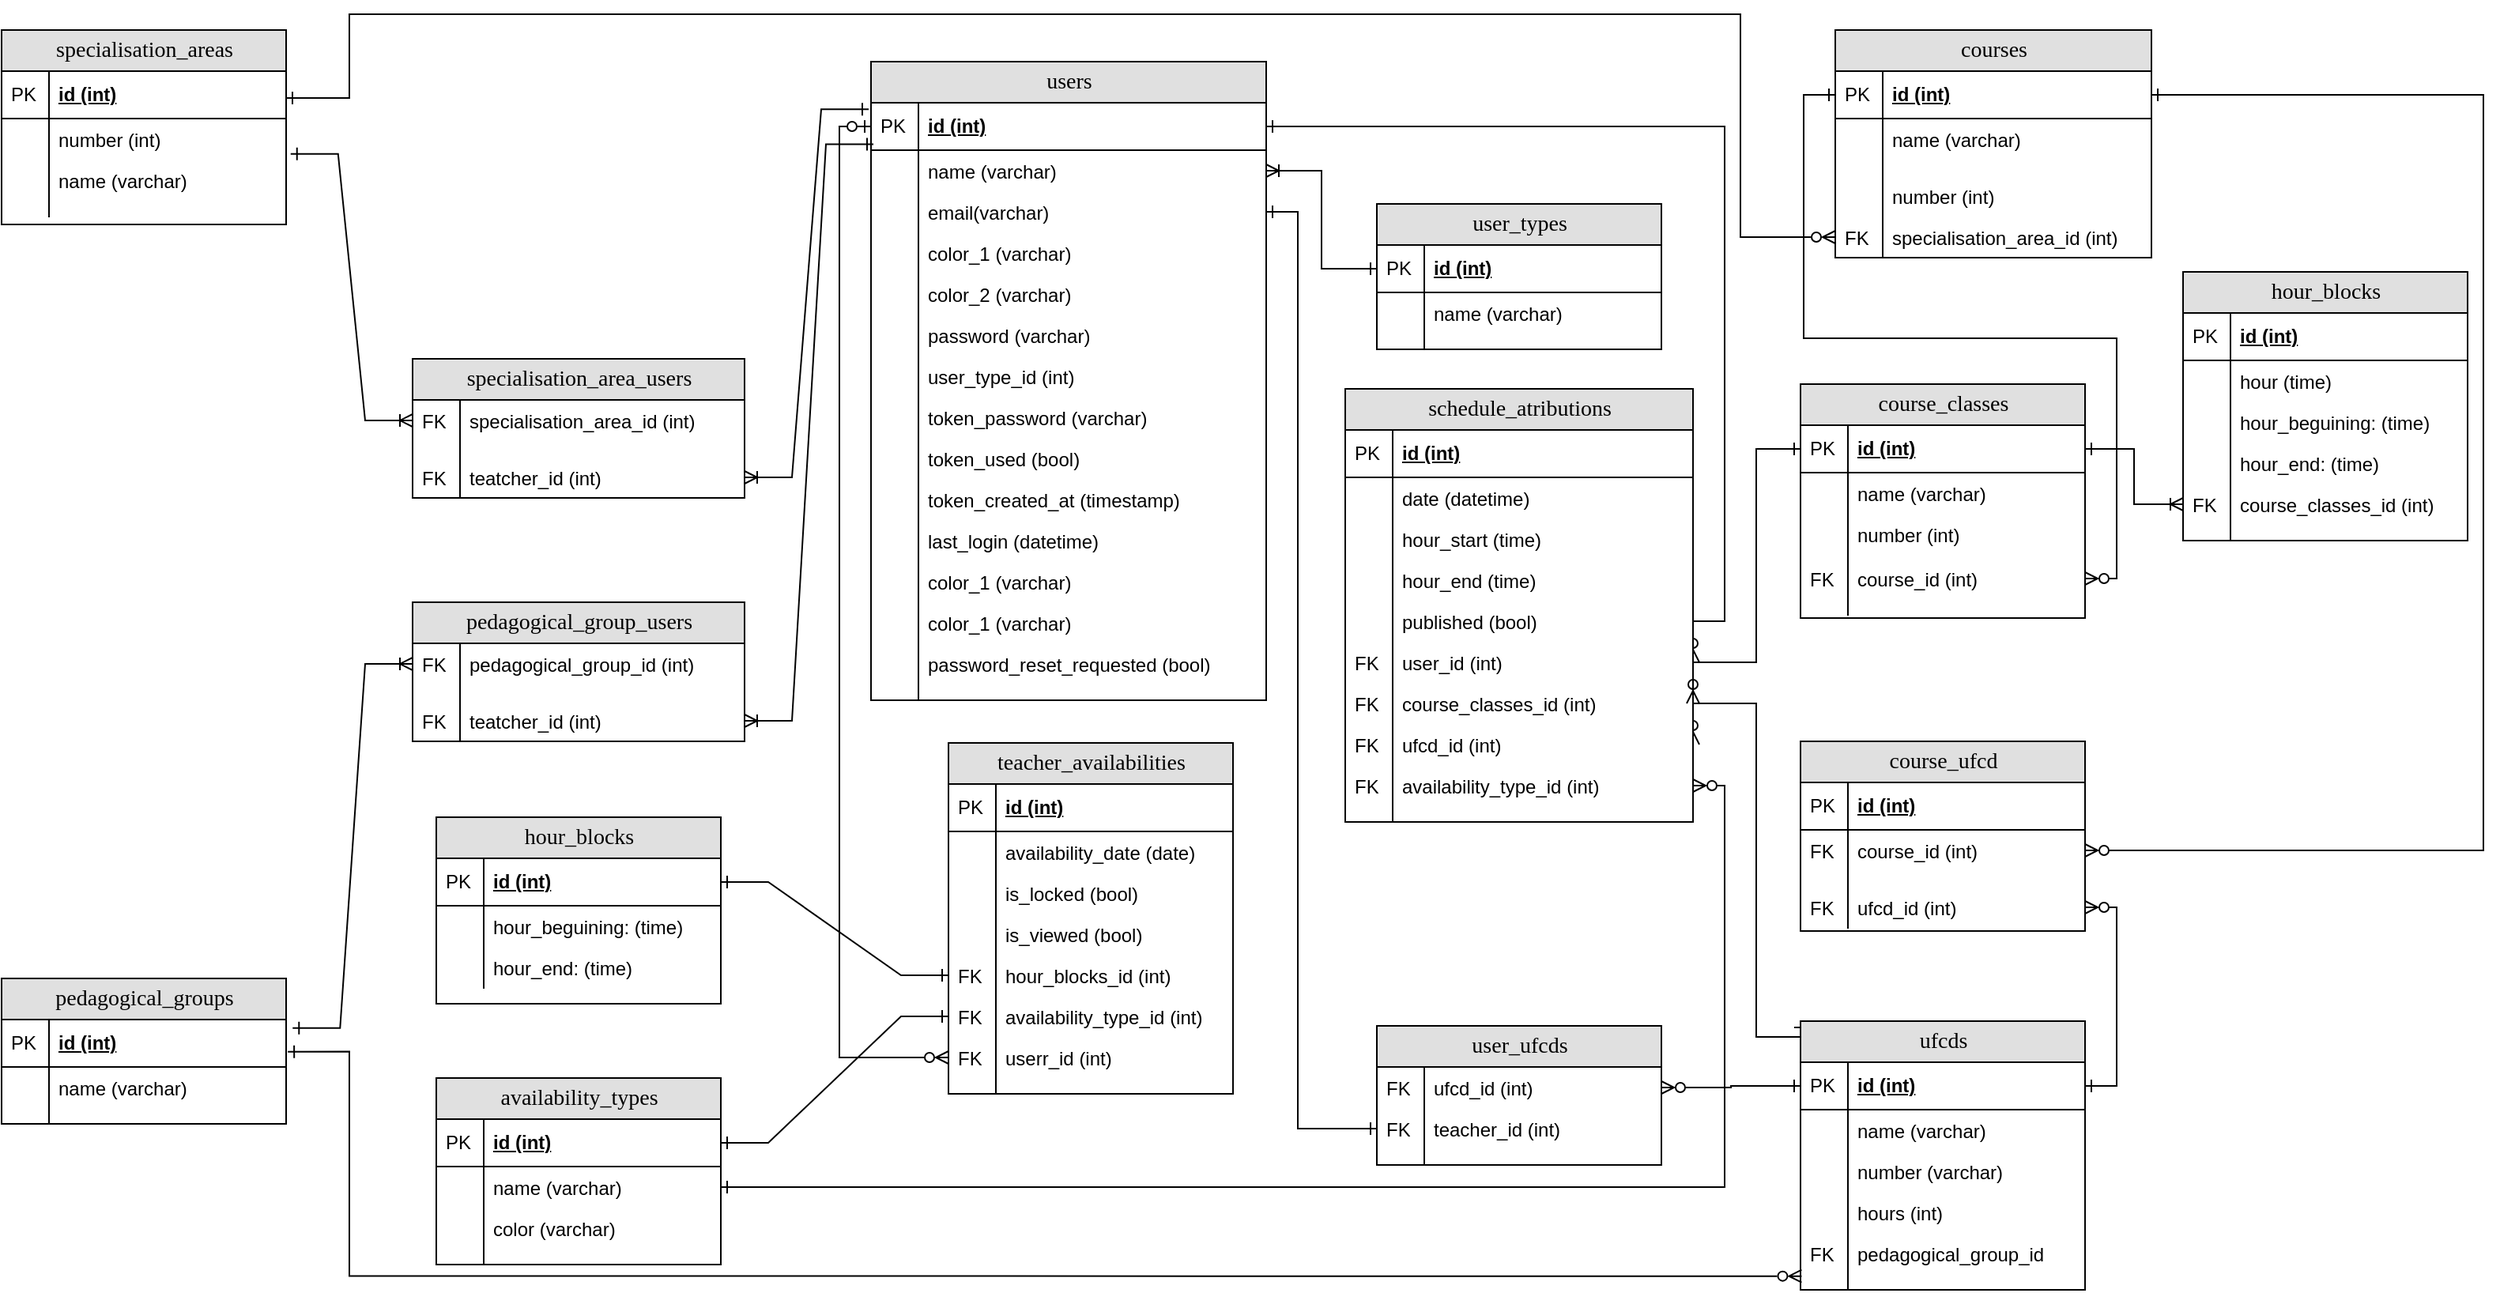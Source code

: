 <mxfile version="22.0.4" type="device">
  <diagram name="Page-1" id="e56a1550-8fbb-45ad-956c-1786394a9013">
    <mxGraphModel dx="1050" dy="561" grid="1" gridSize="10" guides="1" tooltips="1" connect="1" arrows="1" fold="1" page="1" pageScale="1" pageWidth="1100" pageHeight="850" background="none" math="0" shadow="0">
      <root>
        <mxCell id="0" />
        <mxCell id="1" parent="0" />
        <mxCell id="2YbUK4ISL08a5dzmmpoV-1" value="courses" style="swimlane;html=1;fontStyle=0;childLayout=stackLayout;horizontal=1;startSize=26;fillColor=#e0e0e0;horizontalStack=0;resizeParent=1;resizeLast=0;collapsible=1;marginBottom=0;swimlaneFillColor=#ffffff;align=center;rounded=0;shadow=0;comic=0;labelBackgroundColor=none;strokeWidth=1;fontFamily=Verdana;fontSize=14" parent="1" vertex="1">
          <mxGeometry x="1180" y="27" width="200" height="144" as="geometry" />
        </mxCell>
        <mxCell id="2YbUK4ISL08a5dzmmpoV-2" value="id  (int)" style="shape=partialRectangle;top=0;left=0;right=0;bottom=1;html=1;align=left;verticalAlign=middle;fillColor=none;spacingLeft=34;spacingRight=4;whiteSpace=wrap;overflow=hidden;rotatable=0;points=[[0,0.5],[1,0.5]];portConstraint=eastwest;dropTarget=0;fontStyle=5;" parent="2YbUK4ISL08a5dzmmpoV-1" vertex="1">
          <mxGeometry y="26" width="200" height="30" as="geometry" />
        </mxCell>
        <mxCell id="2YbUK4ISL08a5dzmmpoV-3" value="PK" style="shape=partialRectangle;top=0;left=0;bottom=0;html=1;fillColor=none;align=left;verticalAlign=middle;spacingLeft=4;spacingRight=4;whiteSpace=wrap;overflow=hidden;rotatable=0;points=[];portConstraint=eastwest;part=1;" parent="2YbUK4ISL08a5dzmmpoV-2" vertex="1" connectable="0">
          <mxGeometry width="30" height="30" as="geometry" />
        </mxCell>
        <mxCell id="2YbUK4ISL08a5dzmmpoV-4" value="name (varchar)" style="shape=partialRectangle;top=0;left=0;right=0;bottom=0;html=1;align=left;verticalAlign=top;fillColor=none;spacingLeft=34;spacingRight=4;whiteSpace=wrap;overflow=hidden;rotatable=0;points=[[0,0.5],[1,0.5]];portConstraint=eastwest;dropTarget=0;" parent="2YbUK4ISL08a5dzmmpoV-1" vertex="1">
          <mxGeometry y="56" width="200" height="26" as="geometry" />
        </mxCell>
        <mxCell id="2YbUK4ISL08a5dzmmpoV-5" value="" style="shape=partialRectangle;top=0;left=0;bottom=0;html=1;fillColor=none;align=left;verticalAlign=top;spacingLeft=4;spacingRight=4;whiteSpace=wrap;overflow=hidden;rotatable=0;points=[];portConstraint=eastwest;part=1;" parent="2YbUK4ISL08a5dzmmpoV-4" vertex="1" connectable="0">
          <mxGeometry width="30" height="26" as="geometry" />
        </mxCell>
        <mxCell id="2YbUK4ISL08a5dzmmpoV-6" value="" style="shape=partialRectangle;top=0;left=0;right=0;bottom=0;html=1;align=left;verticalAlign=top;fillColor=none;spacingLeft=34;spacingRight=4;whiteSpace=wrap;overflow=hidden;rotatable=0;points=[[0,0.5],[1,0.5]];portConstraint=eastwest;dropTarget=0;" parent="2YbUK4ISL08a5dzmmpoV-1" vertex="1">
          <mxGeometry y="82" width="200" height="10" as="geometry" />
        </mxCell>
        <mxCell id="2YbUK4ISL08a5dzmmpoV-7" value="" style="shape=partialRectangle;top=0;left=0;bottom=0;html=1;fillColor=none;align=left;verticalAlign=top;spacingLeft=4;spacingRight=4;whiteSpace=wrap;overflow=hidden;rotatable=0;points=[];portConstraint=eastwest;part=1;" parent="2YbUK4ISL08a5dzmmpoV-6" vertex="1" connectable="0">
          <mxGeometry width="30" height="10" as="geometry" />
        </mxCell>
        <mxCell id="2YbUK4ISL08a5dzmmpoV-8" value="number (int)" style="shape=partialRectangle;top=0;left=0;right=0;bottom=0;html=1;align=left;verticalAlign=top;fillColor=none;spacingLeft=34;spacingRight=4;whiteSpace=wrap;overflow=hidden;rotatable=0;points=[[0,0.5],[1,0.5]];portConstraint=eastwest;dropTarget=0;" parent="2YbUK4ISL08a5dzmmpoV-1" vertex="1">
          <mxGeometry y="92" width="200" height="26" as="geometry" />
        </mxCell>
        <mxCell id="2YbUK4ISL08a5dzmmpoV-9" value="" style="shape=partialRectangle;top=0;left=0;bottom=0;html=1;fillColor=none;align=left;verticalAlign=top;spacingLeft=4;spacingRight=4;whiteSpace=wrap;overflow=hidden;rotatable=0;points=[];portConstraint=eastwest;part=1;" parent="2YbUK4ISL08a5dzmmpoV-8" vertex="1" connectable="0">
          <mxGeometry width="30" height="26" as="geometry" />
        </mxCell>
        <mxCell id="oqj-cZ9m_qDqEeV06WUJ-6" value="specialisation_area_id (int)" style="shape=partialRectangle;top=0;left=0;right=0;bottom=0;html=1;align=left;verticalAlign=top;fillColor=none;spacingLeft=34;spacingRight=4;whiteSpace=wrap;overflow=hidden;rotatable=0;points=[[0,0.5],[1,0.5]];portConstraint=eastwest;dropTarget=0;" parent="2YbUK4ISL08a5dzmmpoV-1" vertex="1">
          <mxGeometry y="118" width="200" height="26" as="geometry" />
        </mxCell>
        <mxCell id="oqj-cZ9m_qDqEeV06WUJ-7" value="FK" style="shape=partialRectangle;top=0;left=0;bottom=0;html=1;fillColor=none;align=left;verticalAlign=top;spacingLeft=4;spacingRight=4;whiteSpace=wrap;overflow=hidden;rotatable=0;points=[];portConstraint=eastwest;part=1;" parent="oqj-cZ9m_qDqEeV06WUJ-6" vertex="1" connectable="0">
          <mxGeometry width="30" height="26" as="geometry" />
        </mxCell>
        <mxCell id="2YbUK4ISL08a5dzmmpoV-10" value="user_ufcds" style="swimlane;html=1;fontStyle=0;childLayout=stackLayout;horizontal=1;startSize=26;fillColor=#e0e0e0;horizontalStack=0;resizeParent=1;resizeLast=0;collapsible=1;marginBottom=0;swimlaneFillColor=#ffffff;align=center;rounded=0;shadow=0;comic=0;labelBackgroundColor=none;strokeWidth=1;fontFamily=Verdana;fontSize=14" parent="1" vertex="1">
          <mxGeometry x="890" y="657" width="180" height="88" as="geometry" />
        </mxCell>
        <mxCell id="2YbUK4ISL08a5dzmmpoV-15" value="ufcd_id (int)" style="shape=partialRectangle;top=0;left=0;right=0;bottom=0;html=1;align=left;verticalAlign=top;fillColor=none;spacingLeft=34;spacingRight=4;whiteSpace=wrap;overflow=hidden;rotatable=0;points=[[0,0.5],[1,0.5]];portConstraint=eastwest;dropTarget=0;" parent="2YbUK4ISL08a5dzmmpoV-10" vertex="1">
          <mxGeometry y="26" width="180" height="26" as="geometry" />
        </mxCell>
        <mxCell id="2YbUK4ISL08a5dzmmpoV-16" value="FK" style="shape=partialRectangle;top=0;left=0;bottom=0;html=1;fillColor=none;align=left;verticalAlign=top;spacingLeft=4;spacingRight=4;whiteSpace=wrap;overflow=hidden;rotatable=0;points=[];portConstraint=eastwest;part=1;" parent="2YbUK4ISL08a5dzmmpoV-15" vertex="1" connectable="0">
          <mxGeometry width="30" height="26" as="geometry" />
        </mxCell>
        <mxCell id="2YbUK4ISL08a5dzmmpoV-19" value="teacher_id (int)" style="shape=partialRectangle;top=0;left=0;right=0;bottom=0;html=1;align=left;verticalAlign=top;fillColor=none;spacingLeft=34;spacingRight=4;whiteSpace=wrap;overflow=hidden;rotatable=0;points=[[0,0.5],[1,0.5]];portConstraint=eastwest;dropTarget=0;" parent="2YbUK4ISL08a5dzmmpoV-10" vertex="1">
          <mxGeometry y="52" width="180" height="26" as="geometry" />
        </mxCell>
        <mxCell id="2YbUK4ISL08a5dzmmpoV-20" value="FK" style="shape=partialRectangle;top=0;left=0;bottom=0;html=1;fillColor=none;align=left;verticalAlign=top;spacingLeft=4;spacingRight=4;whiteSpace=wrap;overflow=hidden;rotatable=0;points=[];portConstraint=eastwest;part=1;" parent="2YbUK4ISL08a5dzmmpoV-19" vertex="1" connectable="0">
          <mxGeometry width="30" height="26" as="geometry" />
        </mxCell>
        <mxCell id="2YbUK4ISL08a5dzmmpoV-13" value="" style="shape=partialRectangle;top=0;left=0;right=0;bottom=0;html=1;align=left;verticalAlign=top;fillColor=none;spacingLeft=34;spacingRight=4;whiteSpace=wrap;overflow=hidden;rotatable=0;points=[[0,0.5],[1,0.5]];portConstraint=eastwest;dropTarget=0;" parent="2YbUK4ISL08a5dzmmpoV-10" vertex="1">
          <mxGeometry y="78" width="180" height="10" as="geometry" />
        </mxCell>
        <mxCell id="2YbUK4ISL08a5dzmmpoV-14" value="" style="shape=partialRectangle;top=0;left=0;bottom=0;html=1;fillColor=none;align=left;verticalAlign=top;spacingLeft=4;spacingRight=4;whiteSpace=wrap;overflow=hidden;rotatable=0;points=[];portConstraint=eastwest;part=1;" parent="2YbUK4ISL08a5dzmmpoV-13" vertex="1" connectable="0">
          <mxGeometry width="30" height="10" as="geometry" />
        </mxCell>
        <mxCell id="2YbUK4ISL08a5dzmmpoV-21" value="users" style="swimlane;html=1;fontStyle=0;childLayout=stackLayout;horizontal=1;startSize=26;fillColor=#e0e0e0;horizontalStack=0;resizeParent=1;resizeLast=0;collapsible=1;marginBottom=0;swimlaneFillColor=#ffffff;align=center;rounded=0;shadow=0;comic=0;labelBackgroundColor=none;strokeWidth=1;fontFamily=Verdana;fontSize=14" parent="1" vertex="1">
          <mxGeometry x="570" y="47" width="250" height="404" as="geometry" />
        </mxCell>
        <mxCell id="2YbUK4ISL08a5dzmmpoV-22" value="id  (int)" style="shape=partialRectangle;top=0;left=0;right=0;bottom=1;html=1;align=left;verticalAlign=middle;fillColor=none;spacingLeft=34;spacingRight=4;whiteSpace=wrap;overflow=hidden;rotatable=0;points=[[0,0.5],[1,0.5]];portConstraint=eastwest;dropTarget=0;fontStyle=5;" parent="2YbUK4ISL08a5dzmmpoV-21" vertex="1">
          <mxGeometry y="26" width="250" height="30" as="geometry" />
        </mxCell>
        <mxCell id="2YbUK4ISL08a5dzmmpoV-23" value="PK" style="shape=partialRectangle;top=0;left=0;bottom=0;html=1;fillColor=none;align=left;verticalAlign=middle;spacingLeft=4;spacingRight=4;whiteSpace=wrap;overflow=hidden;rotatable=0;points=[];portConstraint=eastwest;part=1;" parent="2YbUK4ISL08a5dzmmpoV-22" vertex="1" connectable="0">
          <mxGeometry width="30" height="30" as="geometry" />
        </mxCell>
        <mxCell id="2YbUK4ISL08a5dzmmpoV-24" value="name (varchar)" style="shape=partialRectangle;top=0;left=0;right=0;bottom=0;html=1;align=left;verticalAlign=top;fillColor=none;spacingLeft=34;spacingRight=4;whiteSpace=wrap;overflow=hidden;rotatable=0;points=[[0,0.5],[1,0.5]];portConstraint=eastwest;dropTarget=0;" parent="2YbUK4ISL08a5dzmmpoV-21" vertex="1">
          <mxGeometry y="56" width="250" height="26" as="geometry" />
        </mxCell>
        <mxCell id="2YbUK4ISL08a5dzmmpoV-25" value="" style="shape=partialRectangle;top=0;left=0;bottom=0;html=1;fillColor=none;align=left;verticalAlign=top;spacingLeft=4;spacingRight=4;whiteSpace=wrap;overflow=hidden;rotatable=0;points=[];portConstraint=eastwest;part=1;" parent="2YbUK4ISL08a5dzmmpoV-24" vertex="1" connectable="0">
          <mxGeometry width="30" height="26" as="geometry" />
        </mxCell>
        <mxCell id="oqj-cZ9m_qDqEeV06WUJ-29" value="email(varchar)" style="shape=partialRectangle;top=0;left=0;right=0;bottom=0;html=1;align=left;verticalAlign=top;fillColor=none;spacingLeft=34;spacingRight=4;whiteSpace=wrap;overflow=hidden;rotatable=0;points=[[0,0.5],[1,0.5]];portConstraint=eastwest;dropTarget=0;" parent="2YbUK4ISL08a5dzmmpoV-21" vertex="1">
          <mxGeometry y="82" width="250" height="26" as="geometry" />
        </mxCell>
        <mxCell id="oqj-cZ9m_qDqEeV06WUJ-30" value="" style="shape=partialRectangle;top=0;left=0;bottom=0;html=1;fillColor=none;align=left;verticalAlign=top;spacingLeft=4;spacingRight=4;whiteSpace=wrap;overflow=hidden;rotatable=0;points=[];portConstraint=eastwest;part=1;" parent="oqj-cZ9m_qDqEeV06WUJ-29" vertex="1" connectable="0">
          <mxGeometry width="30" height="26" as="geometry" />
        </mxCell>
        <mxCell id="oqj-cZ9m_qDqEeV06WUJ-22" value="color_1 (varchar)" style="shape=partialRectangle;top=0;left=0;right=0;bottom=0;html=1;align=left;verticalAlign=top;fillColor=none;spacingLeft=34;spacingRight=4;whiteSpace=wrap;overflow=hidden;rotatable=0;points=[[0,0.5],[1,0.5]];portConstraint=eastwest;dropTarget=0;" parent="2YbUK4ISL08a5dzmmpoV-21" vertex="1">
          <mxGeometry y="108" width="250" height="26" as="geometry" />
        </mxCell>
        <mxCell id="oqj-cZ9m_qDqEeV06WUJ-23" value="" style="shape=partialRectangle;top=0;left=0;bottom=0;html=1;fillColor=none;align=left;verticalAlign=top;spacingLeft=4;spacingRight=4;whiteSpace=wrap;overflow=hidden;rotatable=0;points=[];portConstraint=eastwest;part=1;" parent="oqj-cZ9m_qDqEeV06WUJ-22" vertex="1" connectable="0">
          <mxGeometry width="30" height="26" as="geometry" />
        </mxCell>
        <mxCell id="oqj-cZ9m_qDqEeV06WUJ-24" value="color_2 (varchar)" style="shape=partialRectangle;top=0;left=0;right=0;bottom=0;html=1;align=left;verticalAlign=top;fillColor=none;spacingLeft=34;spacingRight=4;whiteSpace=wrap;overflow=hidden;rotatable=0;points=[[0,0.5],[1,0.5]];portConstraint=eastwest;dropTarget=0;" parent="2YbUK4ISL08a5dzmmpoV-21" vertex="1">
          <mxGeometry y="134" width="250" height="26" as="geometry" />
        </mxCell>
        <mxCell id="oqj-cZ9m_qDqEeV06WUJ-25" value="" style="shape=partialRectangle;top=0;left=0;bottom=0;html=1;fillColor=none;align=left;verticalAlign=top;spacingLeft=4;spacingRight=4;whiteSpace=wrap;overflow=hidden;rotatable=0;points=[];portConstraint=eastwest;part=1;" parent="oqj-cZ9m_qDqEeV06WUJ-24" vertex="1" connectable="0">
          <mxGeometry width="30" height="26" as="geometry" />
        </mxCell>
        <mxCell id="oqj-cZ9m_qDqEeV06WUJ-31" value="password (varchar)" style="shape=partialRectangle;top=0;left=0;right=0;bottom=0;html=1;align=left;verticalAlign=top;fillColor=none;spacingLeft=34;spacingRight=4;whiteSpace=wrap;overflow=hidden;rotatable=0;points=[[0,0.5],[1,0.5]];portConstraint=eastwest;dropTarget=0;" parent="2YbUK4ISL08a5dzmmpoV-21" vertex="1">
          <mxGeometry y="160" width="250" height="26" as="geometry" />
        </mxCell>
        <mxCell id="oqj-cZ9m_qDqEeV06WUJ-32" value="" style="shape=partialRectangle;top=0;left=0;bottom=0;html=1;fillColor=none;align=left;verticalAlign=top;spacingLeft=4;spacingRight=4;whiteSpace=wrap;overflow=hidden;rotatable=0;points=[];portConstraint=eastwest;part=1;" parent="oqj-cZ9m_qDqEeV06WUJ-31" vertex="1" connectable="0">
          <mxGeometry width="30" height="26" as="geometry" />
        </mxCell>
        <mxCell id="Ckj1gUC8P8zu2XmUC1Yf-3" value="user_type_id (int)" style="shape=partialRectangle;top=0;left=0;right=0;bottom=0;html=1;align=left;verticalAlign=top;fillColor=none;spacingLeft=34;spacingRight=4;whiteSpace=wrap;overflow=hidden;rotatable=0;points=[[0,0.5],[1,0.5]];portConstraint=eastwest;dropTarget=0;" parent="2YbUK4ISL08a5dzmmpoV-21" vertex="1">
          <mxGeometry y="186" width="250" height="26" as="geometry" />
        </mxCell>
        <mxCell id="Ckj1gUC8P8zu2XmUC1Yf-4" value="" style="shape=partialRectangle;top=0;left=0;bottom=0;html=1;fillColor=none;align=left;verticalAlign=top;spacingLeft=4;spacingRight=4;whiteSpace=wrap;overflow=hidden;rotatable=0;points=[];portConstraint=eastwest;part=1;" parent="Ckj1gUC8P8zu2XmUC1Yf-3" vertex="1" connectable="0">
          <mxGeometry width="30" height="26" as="geometry" />
        </mxCell>
        <mxCell id="Ckj1gUC8P8zu2XmUC1Yf-5" value="token_password (varchar)" style="shape=partialRectangle;top=0;left=0;right=0;bottom=0;html=1;align=left;verticalAlign=top;fillColor=none;spacingLeft=34;spacingRight=4;whiteSpace=wrap;overflow=hidden;rotatable=0;points=[[0,0.5],[1,0.5]];portConstraint=eastwest;dropTarget=0;" parent="2YbUK4ISL08a5dzmmpoV-21" vertex="1">
          <mxGeometry y="212" width="250" height="26" as="geometry" />
        </mxCell>
        <mxCell id="Ckj1gUC8P8zu2XmUC1Yf-6" value="" style="shape=partialRectangle;top=0;left=0;bottom=0;html=1;fillColor=none;align=left;verticalAlign=top;spacingLeft=4;spacingRight=4;whiteSpace=wrap;overflow=hidden;rotatable=0;points=[];portConstraint=eastwest;part=1;" parent="Ckj1gUC8P8zu2XmUC1Yf-5" vertex="1" connectable="0">
          <mxGeometry width="30" height="26" as="geometry" />
        </mxCell>
        <mxCell id="Ckj1gUC8P8zu2XmUC1Yf-7" value="token_used (bool)" style="shape=partialRectangle;top=0;left=0;right=0;bottom=0;html=1;align=left;verticalAlign=top;fillColor=none;spacingLeft=34;spacingRight=4;whiteSpace=wrap;overflow=hidden;rotatable=0;points=[[0,0.5],[1,0.5]];portConstraint=eastwest;dropTarget=0;" parent="2YbUK4ISL08a5dzmmpoV-21" vertex="1">
          <mxGeometry y="238" width="250" height="26" as="geometry" />
        </mxCell>
        <mxCell id="Ckj1gUC8P8zu2XmUC1Yf-8" value="" style="shape=partialRectangle;top=0;left=0;bottom=0;html=1;fillColor=none;align=left;verticalAlign=top;spacingLeft=4;spacingRight=4;whiteSpace=wrap;overflow=hidden;rotatable=0;points=[];portConstraint=eastwest;part=1;" parent="Ckj1gUC8P8zu2XmUC1Yf-7" vertex="1" connectable="0">
          <mxGeometry width="30" height="26" as="geometry" />
        </mxCell>
        <mxCell id="Ckj1gUC8P8zu2XmUC1Yf-13" value="token_created_at (timestamp)" style="shape=partialRectangle;top=0;left=0;right=0;bottom=0;html=1;align=left;verticalAlign=top;fillColor=none;spacingLeft=34;spacingRight=4;whiteSpace=wrap;overflow=hidden;rotatable=0;points=[[0,0.5],[1,0.5]];portConstraint=eastwest;dropTarget=0;" parent="2YbUK4ISL08a5dzmmpoV-21" vertex="1">
          <mxGeometry y="264" width="250" height="26" as="geometry" />
        </mxCell>
        <mxCell id="Ckj1gUC8P8zu2XmUC1Yf-14" value="" style="shape=partialRectangle;top=0;left=0;bottom=0;html=1;fillColor=none;align=left;verticalAlign=top;spacingLeft=4;spacingRight=4;whiteSpace=wrap;overflow=hidden;rotatable=0;points=[];portConstraint=eastwest;part=1;" parent="Ckj1gUC8P8zu2XmUC1Yf-13" vertex="1" connectable="0">
          <mxGeometry width="30" height="26" as="geometry" />
        </mxCell>
        <mxCell id="IYcif_MQp60Ecr10zZQo-5" value="last_login (datetime)" style="shape=partialRectangle;top=0;left=0;right=0;bottom=0;html=1;align=left;verticalAlign=top;fillColor=none;spacingLeft=34;spacingRight=4;whiteSpace=wrap;overflow=hidden;rotatable=0;points=[[0,0.5],[1,0.5]];portConstraint=eastwest;dropTarget=0;" vertex="1" parent="2YbUK4ISL08a5dzmmpoV-21">
          <mxGeometry y="290" width="250" height="26" as="geometry" />
        </mxCell>
        <mxCell id="IYcif_MQp60Ecr10zZQo-6" value="" style="shape=partialRectangle;top=0;left=0;bottom=0;html=1;fillColor=none;align=left;verticalAlign=top;spacingLeft=4;spacingRight=4;whiteSpace=wrap;overflow=hidden;rotatable=0;points=[];portConstraint=eastwest;part=1;" vertex="1" connectable="0" parent="IYcif_MQp60Ecr10zZQo-5">
          <mxGeometry width="30" height="26" as="geometry" />
        </mxCell>
        <mxCell id="Ckj1gUC8P8zu2XmUC1Yf-15" value="color_1 (varchar)" style="shape=partialRectangle;top=0;left=0;right=0;bottom=0;html=1;align=left;verticalAlign=top;fillColor=none;spacingLeft=34;spacingRight=4;whiteSpace=wrap;overflow=hidden;rotatable=0;points=[[0,0.5],[1,0.5]];portConstraint=eastwest;dropTarget=0;" parent="2YbUK4ISL08a5dzmmpoV-21" vertex="1">
          <mxGeometry y="316" width="250" height="26" as="geometry" />
        </mxCell>
        <mxCell id="Ckj1gUC8P8zu2XmUC1Yf-16" value="" style="shape=partialRectangle;top=0;left=0;bottom=0;html=1;fillColor=none;align=left;verticalAlign=top;spacingLeft=4;spacingRight=4;whiteSpace=wrap;overflow=hidden;rotatable=0;points=[];portConstraint=eastwest;part=1;" parent="Ckj1gUC8P8zu2XmUC1Yf-15" vertex="1" connectable="0">
          <mxGeometry width="30" height="26" as="geometry" />
        </mxCell>
        <mxCell id="Ckj1gUC8P8zu2XmUC1Yf-11" value="color_1 (varchar)" style="shape=partialRectangle;top=0;left=0;right=0;bottom=0;html=1;align=left;verticalAlign=top;fillColor=none;spacingLeft=34;spacingRight=4;whiteSpace=wrap;overflow=hidden;rotatable=0;points=[[0,0.5],[1,0.5]];portConstraint=eastwest;dropTarget=0;" parent="2YbUK4ISL08a5dzmmpoV-21" vertex="1">
          <mxGeometry y="342" width="250" height="26" as="geometry" />
        </mxCell>
        <mxCell id="Ckj1gUC8P8zu2XmUC1Yf-12" value="" style="shape=partialRectangle;top=0;left=0;bottom=0;html=1;fillColor=none;align=left;verticalAlign=top;spacingLeft=4;spacingRight=4;whiteSpace=wrap;overflow=hidden;rotatable=0;points=[];portConstraint=eastwest;part=1;" parent="Ckj1gUC8P8zu2XmUC1Yf-11" vertex="1" connectable="0">
          <mxGeometry width="30" height="26" as="geometry" />
        </mxCell>
        <mxCell id="XMIAzyzYhjPNlsQmTrW_-7" value="password_reset_requested (bool)" style="shape=partialRectangle;top=0;left=0;right=0;bottom=0;html=1;align=left;verticalAlign=top;fillColor=none;spacingLeft=34;spacingRight=4;whiteSpace=wrap;overflow=hidden;rotatable=0;points=[[0,0.5],[1,0.5]];portConstraint=eastwest;dropTarget=0;" parent="2YbUK4ISL08a5dzmmpoV-21" vertex="1">
          <mxGeometry y="368" width="250" height="26" as="geometry" />
        </mxCell>
        <mxCell id="XMIAzyzYhjPNlsQmTrW_-8" value="" style="shape=partialRectangle;top=0;left=0;bottom=0;html=1;fillColor=none;align=left;verticalAlign=top;spacingLeft=4;spacingRight=4;whiteSpace=wrap;overflow=hidden;rotatable=0;points=[];portConstraint=eastwest;part=1;" parent="XMIAzyzYhjPNlsQmTrW_-7" vertex="1" connectable="0">
          <mxGeometry width="30" height="26" as="geometry" />
        </mxCell>
        <mxCell id="2YbUK4ISL08a5dzmmpoV-30" value="" style="shape=partialRectangle;top=0;left=0;right=0;bottom=0;html=1;align=left;verticalAlign=top;fillColor=none;spacingLeft=34;spacingRight=4;whiteSpace=wrap;overflow=hidden;rotatable=0;points=[[0,0.5],[1,0.5]];portConstraint=eastwest;dropTarget=0;" parent="2YbUK4ISL08a5dzmmpoV-21" vertex="1">
          <mxGeometry y="394" width="250" height="10" as="geometry" />
        </mxCell>
        <mxCell id="2YbUK4ISL08a5dzmmpoV-31" value="" style="shape=partialRectangle;top=0;left=0;bottom=0;html=1;fillColor=none;align=left;verticalAlign=top;spacingLeft=4;spacingRight=4;whiteSpace=wrap;overflow=hidden;rotatable=0;points=[];portConstraint=eastwest;part=1;" parent="2YbUK4ISL08a5dzmmpoV-30" vertex="1" connectable="0">
          <mxGeometry width="30" height="10" as="geometry" />
        </mxCell>
        <mxCell id="2YbUK4ISL08a5dzmmpoV-32" value="course_classes" style="swimlane;html=1;fontStyle=0;childLayout=stackLayout;horizontal=1;startSize=26;fillColor=#e0e0e0;horizontalStack=0;resizeParent=1;resizeLast=0;collapsible=1;marginBottom=0;swimlaneFillColor=#ffffff;align=center;rounded=0;shadow=0;comic=0;labelBackgroundColor=none;strokeWidth=1;fontFamily=Verdana;fontSize=14" parent="1" vertex="1">
          <mxGeometry x="1158" y="251" width="180" height="148" as="geometry" />
        </mxCell>
        <mxCell id="2YbUK4ISL08a5dzmmpoV-33" value="id (int)" style="shape=partialRectangle;top=0;left=0;right=0;bottom=1;html=1;align=left;verticalAlign=middle;fillColor=none;spacingLeft=34;spacingRight=4;whiteSpace=wrap;overflow=hidden;rotatable=0;points=[[0,0.5],[1,0.5]];portConstraint=eastwest;dropTarget=0;fontStyle=5;" parent="2YbUK4ISL08a5dzmmpoV-32" vertex="1">
          <mxGeometry y="26" width="180" height="30" as="geometry" />
        </mxCell>
        <mxCell id="2YbUK4ISL08a5dzmmpoV-34" value="PK" style="shape=partialRectangle;top=0;left=0;bottom=0;html=1;fillColor=none;align=left;verticalAlign=middle;spacingLeft=4;spacingRight=4;whiteSpace=wrap;overflow=hidden;rotatable=0;points=[];portConstraint=eastwest;part=1;" parent="2YbUK4ISL08a5dzmmpoV-33" vertex="1" connectable="0">
          <mxGeometry width="30" height="30" as="geometry" />
        </mxCell>
        <mxCell id="2YbUK4ISL08a5dzmmpoV-35" value="name (varchar)" style="shape=partialRectangle;top=0;left=0;right=0;bottom=0;html=1;align=left;verticalAlign=top;fillColor=none;spacingLeft=34;spacingRight=4;whiteSpace=wrap;overflow=hidden;rotatable=0;points=[[0,0.5],[1,0.5]];portConstraint=eastwest;dropTarget=0;" parent="2YbUK4ISL08a5dzmmpoV-32" vertex="1">
          <mxGeometry y="56" width="180" height="26" as="geometry" />
        </mxCell>
        <mxCell id="2YbUK4ISL08a5dzmmpoV-36" value="" style="shape=partialRectangle;top=0;left=0;bottom=0;html=1;fillColor=none;align=left;verticalAlign=top;spacingLeft=4;spacingRight=4;whiteSpace=wrap;overflow=hidden;rotatable=0;points=[];portConstraint=eastwest;part=1;" parent="2YbUK4ISL08a5dzmmpoV-35" vertex="1" connectable="0">
          <mxGeometry width="30" height="26" as="geometry" />
        </mxCell>
        <mxCell id="2YbUK4ISL08a5dzmmpoV-39" value="number (int)" style="shape=partialRectangle;top=0;left=0;right=0;bottom=0;html=1;align=left;verticalAlign=top;fillColor=none;spacingLeft=34;spacingRight=4;whiteSpace=wrap;overflow=hidden;rotatable=0;points=[[0,0.5],[1,0.5]];portConstraint=eastwest;dropTarget=0;" parent="2YbUK4ISL08a5dzmmpoV-32" vertex="1">
          <mxGeometry y="82" width="180" height="28" as="geometry" />
        </mxCell>
        <mxCell id="2YbUK4ISL08a5dzmmpoV-40" value="" style="shape=partialRectangle;top=0;left=0;bottom=0;html=1;fillColor=none;align=left;verticalAlign=top;spacingLeft=4;spacingRight=4;whiteSpace=wrap;overflow=hidden;rotatable=0;points=[];portConstraint=eastwest;part=1;" parent="2YbUK4ISL08a5dzmmpoV-39" vertex="1" connectable="0">
          <mxGeometry width="30" height="28" as="geometry" />
        </mxCell>
        <mxCell id="2YbUK4ISL08a5dzmmpoV-41" value="course_id (int)" style="shape=partialRectangle;top=0;left=0;right=0;bottom=0;html=1;align=left;verticalAlign=top;fillColor=none;spacingLeft=34;spacingRight=4;whiteSpace=wrap;overflow=hidden;rotatable=0;points=[[0,0.5],[1,0.5]];portConstraint=eastwest;dropTarget=0;" parent="2YbUK4ISL08a5dzmmpoV-32" vertex="1">
          <mxGeometry y="110" width="180" height="26" as="geometry" />
        </mxCell>
        <mxCell id="2YbUK4ISL08a5dzmmpoV-42" value="FK" style="shape=partialRectangle;top=0;left=0;bottom=0;html=1;fillColor=none;align=left;verticalAlign=top;spacingLeft=4;spacingRight=4;whiteSpace=wrap;overflow=hidden;rotatable=0;points=[];portConstraint=eastwest;part=1;" parent="2YbUK4ISL08a5dzmmpoV-41" vertex="1" connectable="0">
          <mxGeometry width="30" height="26" as="geometry" />
        </mxCell>
        <mxCell id="2YbUK4ISL08a5dzmmpoV-37" value="" style="shape=partialRectangle;top=0;left=0;right=0;bottom=0;html=1;align=left;verticalAlign=top;fillColor=none;spacingLeft=34;spacingRight=4;whiteSpace=wrap;overflow=hidden;rotatable=0;points=[[0,0.5],[1,0.5]];portConstraint=eastwest;dropTarget=0;" parent="2YbUK4ISL08a5dzmmpoV-32" vertex="1">
          <mxGeometry y="136" width="180" height="10" as="geometry" />
        </mxCell>
        <mxCell id="2YbUK4ISL08a5dzmmpoV-38" value="" style="shape=partialRectangle;top=0;left=0;bottom=0;html=1;fillColor=none;align=left;verticalAlign=top;spacingLeft=4;spacingRight=4;whiteSpace=wrap;overflow=hidden;rotatable=0;points=[];portConstraint=eastwest;part=1;" parent="2YbUK4ISL08a5dzmmpoV-37" vertex="1" connectable="0">
          <mxGeometry width="30" height="10" as="geometry" />
        </mxCell>
        <mxCell id="Ckj1gUC8P8zu2XmUC1Yf-48" style="edgeStyle=orthogonalEdgeStyle;rounded=0;orthogonalLoop=1;jettySize=auto;html=1;exitX=0;exitY=0;exitDx=0;exitDy=0;startArrow=ERone;startFill=0;endArrow=ERzeroToMany;endFill=0;entryX=1;entryY=0.5;entryDx=0;entryDy=0;" parent="1" source="2YbUK4ISL08a5dzmmpoV-43" target="Ckj1gUC8P8zu2XmUC1Yf-46" edge="1">
          <mxGeometry relative="1" as="geometry">
            <mxPoint x="1230" y="453" as="targetPoint" />
            <Array as="points">
              <mxPoint x="1130" y="664" />
              <mxPoint x="1130" y="453" />
            </Array>
          </mxGeometry>
        </mxCell>
        <mxCell id="2YbUK4ISL08a5dzmmpoV-43" value="ufcds" style="swimlane;html=1;fontStyle=0;childLayout=stackLayout;horizontal=1;startSize=26;fillColor=#e0e0e0;horizontalStack=0;resizeParent=1;resizeLast=0;collapsible=1;marginBottom=0;swimlaneFillColor=#ffffff;align=center;rounded=0;shadow=0;comic=0;labelBackgroundColor=none;strokeWidth=1;fontFamily=Verdana;fontSize=14" parent="1" vertex="1">
          <mxGeometry x="1158.0" y="654" width="180" height="170" as="geometry" />
        </mxCell>
        <mxCell id="2YbUK4ISL08a5dzmmpoV-44" value="id (int)" style="shape=partialRectangle;top=0;left=0;right=0;bottom=1;html=1;align=left;verticalAlign=middle;fillColor=none;spacingLeft=34;spacingRight=4;whiteSpace=wrap;overflow=hidden;rotatable=0;points=[[0,0.5],[1,0.5]];portConstraint=eastwest;dropTarget=0;fontStyle=5;" parent="2YbUK4ISL08a5dzmmpoV-43" vertex="1">
          <mxGeometry y="26" width="180" height="30" as="geometry" />
        </mxCell>
        <mxCell id="2YbUK4ISL08a5dzmmpoV-45" value="PK" style="shape=partialRectangle;top=0;left=0;bottom=0;html=1;fillColor=none;align=left;verticalAlign=middle;spacingLeft=4;spacingRight=4;whiteSpace=wrap;overflow=hidden;rotatable=0;points=[];portConstraint=eastwest;part=1;" parent="2YbUK4ISL08a5dzmmpoV-44" vertex="1" connectable="0">
          <mxGeometry width="30" height="30" as="geometry" />
        </mxCell>
        <mxCell id="2YbUK4ISL08a5dzmmpoV-46" value="name (varchar)" style="shape=partialRectangle;top=0;left=0;right=0;bottom=0;html=1;align=left;verticalAlign=top;fillColor=none;spacingLeft=34;spacingRight=4;whiteSpace=wrap;overflow=hidden;rotatable=0;points=[[0,0.5],[1,0.5]];portConstraint=eastwest;dropTarget=0;" parent="2YbUK4ISL08a5dzmmpoV-43" vertex="1">
          <mxGeometry y="56" width="180" height="26" as="geometry" />
        </mxCell>
        <mxCell id="2YbUK4ISL08a5dzmmpoV-47" value="" style="shape=partialRectangle;top=0;left=0;bottom=0;html=1;fillColor=none;align=left;verticalAlign=top;spacingLeft=4;spacingRight=4;whiteSpace=wrap;overflow=hidden;rotatable=0;points=[];portConstraint=eastwest;part=1;" parent="2YbUK4ISL08a5dzmmpoV-46" vertex="1" connectable="0">
          <mxGeometry width="30" height="26" as="geometry" />
        </mxCell>
        <mxCell id="2YbUK4ISL08a5dzmmpoV-48" value="number (varchar)" style="shape=partialRectangle;top=0;left=0;right=0;bottom=0;html=1;align=left;verticalAlign=top;fillColor=none;spacingLeft=34;spacingRight=4;whiteSpace=wrap;overflow=hidden;rotatable=0;points=[[0,0.5],[1,0.5]];portConstraint=eastwest;dropTarget=0;" parent="2YbUK4ISL08a5dzmmpoV-43" vertex="1">
          <mxGeometry y="82" width="180" height="26" as="geometry" />
        </mxCell>
        <mxCell id="2YbUK4ISL08a5dzmmpoV-49" value="" style="shape=partialRectangle;top=0;left=0;bottom=0;html=1;fillColor=none;align=left;verticalAlign=top;spacingLeft=4;spacingRight=4;whiteSpace=wrap;overflow=hidden;rotatable=0;points=[];portConstraint=eastwest;part=1;" parent="2YbUK4ISL08a5dzmmpoV-48" vertex="1" connectable="0">
          <mxGeometry width="30" height="26" as="geometry" />
        </mxCell>
        <mxCell id="oqj-cZ9m_qDqEeV06WUJ-20" value="hours (int)" style="shape=partialRectangle;top=0;left=0;right=0;bottom=0;html=1;align=left;verticalAlign=top;fillColor=none;spacingLeft=34;spacingRight=4;whiteSpace=wrap;overflow=hidden;rotatable=0;points=[[0,0.5],[1,0.5]];portConstraint=eastwest;dropTarget=0;" parent="2YbUK4ISL08a5dzmmpoV-43" vertex="1">
          <mxGeometry y="108" width="180" height="26" as="geometry" />
        </mxCell>
        <mxCell id="oqj-cZ9m_qDqEeV06WUJ-21" value="" style="shape=partialRectangle;top=0;left=0;bottom=0;html=1;fillColor=none;align=left;verticalAlign=top;spacingLeft=4;spacingRight=4;whiteSpace=wrap;overflow=hidden;rotatable=0;points=[];portConstraint=eastwest;part=1;" parent="oqj-cZ9m_qDqEeV06WUJ-20" vertex="1" connectable="0">
          <mxGeometry width="30" height="26" as="geometry" />
        </mxCell>
        <mxCell id="oqj-cZ9m_qDqEeV06WUJ-10" value="pedagogical_group_id" style="shape=partialRectangle;top=0;left=0;right=0;bottom=0;html=1;align=left;verticalAlign=top;fillColor=none;spacingLeft=34;spacingRight=4;whiteSpace=wrap;overflow=hidden;rotatable=0;points=[[0,0.5],[1,0.5]];portConstraint=eastwest;dropTarget=0;" parent="2YbUK4ISL08a5dzmmpoV-43" vertex="1">
          <mxGeometry y="134" width="180" height="26" as="geometry" />
        </mxCell>
        <mxCell id="oqj-cZ9m_qDqEeV06WUJ-11" value="FK" style="shape=partialRectangle;top=0;left=0;bottom=0;html=1;fillColor=none;align=left;verticalAlign=top;spacingLeft=4;spacingRight=4;whiteSpace=wrap;overflow=hidden;rotatable=0;points=[];portConstraint=eastwest;part=1;" parent="oqj-cZ9m_qDqEeV06WUJ-10" vertex="1" connectable="0">
          <mxGeometry width="30" height="26" as="geometry" />
        </mxCell>
        <mxCell id="2YbUK4ISL08a5dzmmpoV-50" value="" style="shape=partialRectangle;top=0;left=0;right=0;bottom=0;html=1;align=left;verticalAlign=top;fillColor=none;spacingLeft=34;spacingRight=4;whiteSpace=wrap;overflow=hidden;rotatable=0;points=[[0,0.5],[1,0.5]];portConstraint=eastwest;dropTarget=0;" parent="2YbUK4ISL08a5dzmmpoV-43" vertex="1">
          <mxGeometry y="160" width="180" height="10" as="geometry" />
        </mxCell>
        <mxCell id="2YbUK4ISL08a5dzmmpoV-51" value="" style="shape=partialRectangle;top=0;left=0;bottom=0;html=1;fillColor=none;align=left;verticalAlign=top;spacingLeft=4;spacingRight=4;whiteSpace=wrap;overflow=hidden;rotatable=0;points=[];portConstraint=eastwest;part=1;" parent="2YbUK4ISL08a5dzmmpoV-50" vertex="1" connectable="0">
          <mxGeometry width="30" height="10" as="geometry" />
        </mxCell>
        <mxCell id="2YbUK4ISL08a5dzmmpoV-52" value="teacher_availabilities" style="swimlane;html=1;fontStyle=0;childLayout=stackLayout;horizontal=1;startSize=26;fillColor=#e0e0e0;horizontalStack=0;resizeParent=1;resizeLast=0;collapsible=1;marginBottom=0;swimlaneFillColor=#ffffff;align=center;rounded=0;shadow=0;comic=0;labelBackgroundColor=none;strokeWidth=1;fontFamily=Verdana;fontSize=14" parent="1" vertex="1">
          <mxGeometry x="619.0" y="478" width="180" height="222" as="geometry" />
        </mxCell>
        <mxCell id="2YbUK4ISL08a5dzmmpoV-53" value="id (int)" style="shape=partialRectangle;top=0;left=0;right=0;bottom=1;html=1;align=left;verticalAlign=middle;fillColor=none;spacingLeft=34;spacingRight=4;whiteSpace=wrap;overflow=hidden;rotatable=0;points=[[0,0.5],[1,0.5]];portConstraint=eastwest;dropTarget=0;fontStyle=5;" parent="2YbUK4ISL08a5dzmmpoV-52" vertex="1">
          <mxGeometry y="26" width="180" height="30" as="geometry" />
        </mxCell>
        <mxCell id="2YbUK4ISL08a5dzmmpoV-54" value="PK" style="shape=partialRectangle;top=0;left=0;bottom=0;html=1;fillColor=none;align=left;verticalAlign=middle;spacingLeft=4;spacingRight=4;whiteSpace=wrap;overflow=hidden;rotatable=0;points=[];portConstraint=eastwest;part=1;" parent="2YbUK4ISL08a5dzmmpoV-53" vertex="1" connectable="0">
          <mxGeometry width="30" height="30" as="geometry" />
        </mxCell>
        <mxCell id="2YbUK4ISL08a5dzmmpoV-55" value="availability_date (date)" style="shape=partialRectangle;top=0;left=0;right=0;bottom=0;html=1;align=left;verticalAlign=top;fillColor=none;spacingLeft=34;spacingRight=4;whiteSpace=wrap;overflow=hidden;rotatable=0;points=[[0,0.5],[1,0.5]];portConstraint=eastwest;dropTarget=0;" parent="2YbUK4ISL08a5dzmmpoV-52" vertex="1">
          <mxGeometry y="56" width="180" height="26" as="geometry" />
        </mxCell>
        <mxCell id="2YbUK4ISL08a5dzmmpoV-56" value="" style="shape=partialRectangle;top=0;left=0;bottom=0;html=1;fillColor=none;align=left;verticalAlign=top;spacingLeft=4;spacingRight=4;whiteSpace=wrap;overflow=hidden;rotatable=0;points=[];portConstraint=eastwest;part=1;" parent="2YbUK4ISL08a5dzmmpoV-55" vertex="1" connectable="0">
          <mxGeometry width="30" height="26" as="geometry" />
        </mxCell>
        <mxCell id="2YbUK4ISL08a5dzmmpoV-57" value="is_locked (bool)" style="shape=partialRectangle;top=0;left=0;right=0;bottom=0;html=1;align=left;verticalAlign=top;fillColor=none;spacingLeft=34;spacingRight=4;whiteSpace=wrap;overflow=hidden;rotatable=0;points=[[0,0.5],[1,0.5]];portConstraint=eastwest;dropTarget=0;" parent="2YbUK4ISL08a5dzmmpoV-52" vertex="1">
          <mxGeometry y="82" width="180" height="26" as="geometry" />
        </mxCell>
        <mxCell id="2YbUK4ISL08a5dzmmpoV-58" value="" style="shape=partialRectangle;top=0;left=0;bottom=0;html=1;fillColor=none;align=left;verticalAlign=top;spacingLeft=4;spacingRight=4;whiteSpace=wrap;overflow=hidden;rotatable=0;points=[];portConstraint=eastwest;part=1;" parent="2YbUK4ISL08a5dzmmpoV-57" vertex="1" connectable="0">
          <mxGeometry width="30" height="26" as="geometry" />
        </mxCell>
        <mxCell id="XMIAzyzYhjPNlsQmTrW_-4" value="is_viewed (bool)" style="shape=partialRectangle;top=0;left=0;right=0;bottom=0;html=1;align=left;verticalAlign=top;fillColor=none;spacingLeft=34;spacingRight=4;whiteSpace=wrap;overflow=hidden;rotatable=0;points=[[0,0.5],[1,0.5]];portConstraint=eastwest;dropTarget=0;" parent="2YbUK4ISL08a5dzmmpoV-52" vertex="1">
          <mxGeometry y="108" width="180" height="26" as="geometry" />
        </mxCell>
        <mxCell id="XMIAzyzYhjPNlsQmTrW_-5" value="" style="shape=partialRectangle;top=0;left=0;bottom=0;html=1;fillColor=none;align=left;verticalAlign=top;spacingLeft=4;spacingRight=4;whiteSpace=wrap;overflow=hidden;rotatable=0;points=[];portConstraint=eastwest;part=1;" parent="XMIAzyzYhjPNlsQmTrW_-4" vertex="1" connectable="0">
          <mxGeometry width="30" height="26" as="geometry" />
        </mxCell>
        <mxCell id="2YbUK4ISL08a5dzmmpoV-59" value="hour_blocks_id (int)" style="shape=partialRectangle;top=0;left=0;right=0;bottom=0;html=1;align=left;verticalAlign=top;fillColor=none;spacingLeft=34;spacingRight=4;whiteSpace=wrap;overflow=hidden;rotatable=0;points=[[0,0.5],[1,0.5]];portConstraint=eastwest;dropTarget=0;" parent="2YbUK4ISL08a5dzmmpoV-52" vertex="1">
          <mxGeometry y="134" width="180" height="26" as="geometry" />
        </mxCell>
        <mxCell id="2YbUK4ISL08a5dzmmpoV-60" value="FK" style="shape=partialRectangle;top=0;left=0;bottom=0;html=1;fillColor=none;align=left;verticalAlign=top;spacingLeft=4;spacingRight=4;whiteSpace=wrap;overflow=hidden;rotatable=0;points=[];portConstraint=eastwest;part=1;" parent="2YbUK4ISL08a5dzmmpoV-59" vertex="1" connectable="0">
          <mxGeometry width="30" height="26" as="geometry" />
        </mxCell>
        <mxCell id="2YbUK4ISL08a5dzmmpoV-61" value="availability_type_id (int)" style="shape=partialRectangle;top=0;left=0;right=0;bottom=0;html=1;align=left;verticalAlign=top;fillColor=none;spacingLeft=34;spacingRight=4;whiteSpace=wrap;overflow=hidden;rotatable=0;points=[[0,0.5],[1,0.5]];portConstraint=eastwest;dropTarget=0;" parent="2YbUK4ISL08a5dzmmpoV-52" vertex="1">
          <mxGeometry y="160" width="180" height="26" as="geometry" />
        </mxCell>
        <mxCell id="2YbUK4ISL08a5dzmmpoV-62" value="FK" style="shape=partialRectangle;top=0;left=0;bottom=0;html=1;fillColor=none;align=left;verticalAlign=top;spacingLeft=4;spacingRight=4;whiteSpace=wrap;overflow=hidden;rotatable=0;points=[];portConstraint=eastwest;part=1;" parent="2YbUK4ISL08a5dzmmpoV-61" vertex="1" connectable="0">
          <mxGeometry width="30" height="26" as="geometry" />
        </mxCell>
        <mxCell id="2YbUK4ISL08a5dzmmpoV-63" value="userr_id (int)" style="shape=partialRectangle;top=0;left=0;right=0;bottom=0;html=1;align=left;verticalAlign=top;fillColor=none;spacingLeft=34;spacingRight=4;whiteSpace=wrap;overflow=hidden;rotatable=0;points=[[0,0.5],[1,0.5]];portConstraint=eastwest;dropTarget=0;" parent="2YbUK4ISL08a5dzmmpoV-52" vertex="1">
          <mxGeometry y="186" width="180" height="26" as="geometry" />
        </mxCell>
        <mxCell id="2YbUK4ISL08a5dzmmpoV-64" value="FK" style="shape=partialRectangle;top=0;left=0;bottom=0;html=1;fillColor=none;align=left;verticalAlign=top;spacingLeft=4;spacingRight=4;whiteSpace=wrap;overflow=hidden;rotatable=0;points=[];portConstraint=eastwest;part=1;" parent="2YbUK4ISL08a5dzmmpoV-63" vertex="1" connectable="0">
          <mxGeometry width="30" height="26" as="geometry" />
        </mxCell>
        <mxCell id="2YbUK4ISL08a5dzmmpoV-65" value="" style="shape=partialRectangle;top=0;left=0;right=0;bottom=0;html=1;align=left;verticalAlign=top;fillColor=none;spacingLeft=34;spacingRight=4;whiteSpace=wrap;overflow=hidden;rotatable=0;points=[[0,0.5],[1,0.5]];portConstraint=eastwest;dropTarget=0;" parent="2YbUK4ISL08a5dzmmpoV-52" vertex="1">
          <mxGeometry y="212" width="180" height="10" as="geometry" />
        </mxCell>
        <mxCell id="2YbUK4ISL08a5dzmmpoV-66" value="" style="shape=partialRectangle;top=0;left=0;bottom=0;html=1;fillColor=none;align=left;verticalAlign=top;spacingLeft=4;spacingRight=4;whiteSpace=wrap;overflow=hidden;rotatable=0;points=[];portConstraint=eastwest;part=1;" parent="2YbUK4ISL08a5dzmmpoV-65" vertex="1" connectable="0">
          <mxGeometry width="30" height="10" as="geometry" />
        </mxCell>
        <mxCell id="2YbUK4ISL08a5dzmmpoV-67" value="availability_types" style="swimlane;html=1;fontStyle=0;childLayout=stackLayout;horizontal=1;startSize=26;fillColor=#e0e0e0;horizontalStack=0;resizeParent=1;resizeLast=0;collapsible=1;marginBottom=0;swimlaneFillColor=#ffffff;align=center;rounded=0;shadow=0;comic=0;labelBackgroundColor=none;strokeWidth=1;fontFamily=Verdana;fontSize=14" parent="1" vertex="1">
          <mxGeometry x="295" y="690" width="180" height="118" as="geometry" />
        </mxCell>
        <mxCell id="Ckj1gUC8P8zu2XmUC1Yf-35" value="id (int)" style="shape=partialRectangle;top=0;left=0;right=0;bottom=1;html=1;align=left;verticalAlign=middle;fillColor=none;spacingLeft=34;spacingRight=4;whiteSpace=wrap;overflow=hidden;rotatable=0;points=[[0,0.5],[1,0.5]];portConstraint=eastwest;dropTarget=0;fontStyle=5;" parent="2YbUK4ISL08a5dzmmpoV-67" vertex="1">
          <mxGeometry y="26" width="180" height="30" as="geometry" />
        </mxCell>
        <mxCell id="Ckj1gUC8P8zu2XmUC1Yf-36" value="PK" style="shape=partialRectangle;top=0;left=0;bottom=0;html=1;fillColor=none;align=left;verticalAlign=middle;spacingLeft=4;spacingRight=4;whiteSpace=wrap;overflow=hidden;rotatable=0;points=[];portConstraint=eastwest;part=1;" parent="Ckj1gUC8P8zu2XmUC1Yf-35" vertex="1" connectable="0">
          <mxGeometry width="30" height="30" as="geometry" />
        </mxCell>
        <mxCell id="2YbUK4ISL08a5dzmmpoV-70" value="name (varchar)" style="shape=partialRectangle;top=0;left=0;right=0;bottom=0;html=1;align=left;verticalAlign=top;fillColor=none;spacingLeft=34;spacingRight=4;whiteSpace=wrap;overflow=hidden;rotatable=0;points=[[0,0.5],[1,0.5]];portConstraint=eastwest;dropTarget=0;" parent="2YbUK4ISL08a5dzmmpoV-67" vertex="1">
          <mxGeometry y="56" width="180" height="26" as="geometry" />
        </mxCell>
        <mxCell id="2YbUK4ISL08a5dzmmpoV-71" value="" style="shape=partialRectangle;top=0;left=0;bottom=0;html=1;fillColor=none;align=left;verticalAlign=top;spacingLeft=4;spacingRight=4;whiteSpace=wrap;overflow=hidden;rotatable=0;points=[];portConstraint=eastwest;part=1;" parent="2YbUK4ISL08a5dzmmpoV-70" vertex="1" connectable="0">
          <mxGeometry width="30" height="26" as="geometry" />
        </mxCell>
        <mxCell id="XMIAzyzYhjPNlsQmTrW_-1" value="color (varchar)" style="shape=partialRectangle;top=0;left=0;right=0;bottom=0;html=1;align=left;verticalAlign=top;fillColor=none;spacingLeft=34;spacingRight=4;whiteSpace=wrap;overflow=hidden;rotatable=0;points=[[0,0.5],[1,0.5]];portConstraint=eastwest;dropTarget=0;" parent="2YbUK4ISL08a5dzmmpoV-67" vertex="1">
          <mxGeometry y="82" width="180" height="26" as="geometry" />
        </mxCell>
        <mxCell id="XMIAzyzYhjPNlsQmTrW_-2" value="" style="shape=partialRectangle;top=0;left=0;bottom=0;html=1;fillColor=none;align=left;verticalAlign=top;spacingLeft=4;spacingRight=4;whiteSpace=wrap;overflow=hidden;rotatable=0;points=[];portConstraint=eastwest;part=1;" parent="XMIAzyzYhjPNlsQmTrW_-1" vertex="1" connectable="0">
          <mxGeometry width="30" height="26" as="geometry" />
        </mxCell>
        <mxCell id="2YbUK4ISL08a5dzmmpoV-79" value="" style="shape=partialRectangle;top=0;left=0;right=0;bottom=0;html=1;align=left;verticalAlign=top;fillColor=none;spacingLeft=34;spacingRight=4;whiteSpace=wrap;overflow=hidden;rotatable=0;points=[[0,0.5],[1,0.5]];portConstraint=eastwest;dropTarget=0;" parent="2YbUK4ISL08a5dzmmpoV-67" vertex="1">
          <mxGeometry y="108" width="180" height="10" as="geometry" />
        </mxCell>
        <mxCell id="2YbUK4ISL08a5dzmmpoV-80" value="" style="shape=partialRectangle;top=0;left=0;bottom=0;html=1;fillColor=none;align=left;verticalAlign=top;spacingLeft=4;spacingRight=4;whiteSpace=wrap;overflow=hidden;rotatable=0;points=[];portConstraint=eastwest;part=1;" parent="2YbUK4ISL08a5dzmmpoV-79" vertex="1" connectable="0">
          <mxGeometry width="30" height="10" as="geometry" />
        </mxCell>
        <mxCell id="2YbUK4ISL08a5dzmmpoV-74" value="hour_blocks" style="swimlane;html=1;fontStyle=0;childLayout=stackLayout;horizontal=1;startSize=26;fillColor=#e0e0e0;horizontalStack=0;resizeParent=1;resizeLast=0;collapsible=1;marginBottom=0;swimlaneFillColor=#ffffff;align=center;rounded=0;shadow=0;comic=0;labelBackgroundColor=none;strokeWidth=1;fontFamily=Verdana;fontSize=14" parent="1" vertex="1">
          <mxGeometry x="295.0" y="525" width="180" height="118" as="geometry" />
        </mxCell>
        <mxCell id="2YbUK4ISL08a5dzmmpoV-75" value="id (int)" style="shape=partialRectangle;top=0;left=0;right=0;bottom=1;html=1;align=left;verticalAlign=middle;fillColor=none;spacingLeft=34;spacingRight=4;whiteSpace=wrap;overflow=hidden;rotatable=0;points=[[0,0.5],[1,0.5]];portConstraint=eastwest;dropTarget=0;fontStyle=5;" parent="2YbUK4ISL08a5dzmmpoV-74" vertex="1">
          <mxGeometry y="26" width="180" height="30" as="geometry" />
        </mxCell>
        <mxCell id="2YbUK4ISL08a5dzmmpoV-76" value="PK" style="shape=partialRectangle;top=0;left=0;bottom=0;html=1;fillColor=none;align=left;verticalAlign=middle;spacingLeft=4;spacingRight=4;whiteSpace=wrap;overflow=hidden;rotatable=0;points=[];portConstraint=eastwest;part=1;" parent="2YbUK4ISL08a5dzmmpoV-75" vertex="1" connectable="0">
          <mxGeometry width="30" height="30" as="geometry" />
        </mxCell>
        <mxCell id="2YbUK4ISL08a5dzmmpoV-77" value="hour_beguining: (time)" style="shape=partialRectangle;top=0;left=0;right=0;bottom=0;html=1;align=left;verticalAlign=top;fillColor=none;spacingLeft=34;spacingRight=4;whiteSpace=wrap;overflow=hidden;rotatable=0;points=[[0,0.5],[1,0.5]];portConstraint=eastwest;dropTarget=0;" parent="2YbUK4ISL08a5dzmmpoV-74" vertex="1">
          <mxGeometry y="56" width="180" height="26" as="geometry" />
        </mxCell>
        <mxCell id="2YbUK4ISL08a5dzmmpoV-78" value="" style="shape=partialRectangle;top=0;left=0;bottom=0;html=1;fillColor=none;align=left;verticalAlign=top;spacingLeft=4;spacingRight=4;whiteSpace=wrap;overflow=hidden;rotatable=0;points=[];portConstraint=eastwest;part=1;" parent="2YbUK4ISL08a5dzmmpoV-77" vertex="1" connectable="0">
          <mxGeometry width="30" height="26" as="geometry" />
        </mxCell>
        <mxCell id="Ckj1gUC8P8zu2XmUC1Yf-37" value="hour_end: (time)" style="shape=partialRectangle;top=0;left=0;right=0;bottom=0;html=1;align=left;verticalAlign=top;fillColor=none;spacingLeft=34;spacingRight=4;whiteSpace=wrap;overflow=hidden;rotatable=0;points=[[0,0.5],[1,0.5]];portConstraint=eastwest;dropTarget=0;" parent="2YbUK4ISL08a5dzmmpoV-74" vertex="1">
          <mxGeometry y="82" width="180" height="26" as="geometry" />
        </mxCell>
        <mxCell id="Ckj1gUC8P8zu2XmUC1Yf-38" value="" style="shape=partialRectangle;top=0;left=0;bottom=0;html=1;fillColor=none;align=left;verticalAlign=top;spacingLeft=4;spacingRight=4;whiteSpace=wrap;overflow=hidden;rotatable=0;points=[];portConstraint=eastwest;part=1;" parent="Ckj1gUC8P8zu2XmUC1Yf-37" vertex="1" connectable="0">
          <mxGeometry width="30" height="26" as="geometry" />
        </mxCell>
        <mxCell id="2YbUK4ISL08a5dzmmpoV-81" value="" style="edgeStyle=entityRelationEdgeStyle;fontSize=12;html=1;endArrow=ERone;startArrow=ERone;rounded=0;entryX=1;entryY=0.5;entryDx=0;entryDy=0;startFill=0;exitX=0;exitY=0.5;exitDx=0;exitDy=0;endFill=0;" parent="1" source="2YbUK4ISL08a5dzmmpoV-59" target="2YbUK4ISL08a5dzmmpoV-75" edge="1">
          <mxGeometry width="100" height="100" relative="1" as="geometry">
            <mxPoint x="902.99" y="602" as="sourcePoint" />
            <mxPoint x="1037.99" y="848" as="targetPoint" />
          </mxGeometry>
        </mxCell>
        <mxCell id="2YbUK4ISL08a5dzmmpoV-82" value="" style="edgeStyle=entityRelationEdgeStyle;fontSize=12;html=1;endArrow=ERone;startArrow=ERone;rounded=0;startFill=0;endFill=0;entryX=0;entryY=0.5;entryDx=0;entryDy=0;exitX=1;exitY=0.5;exitDx=0;exitDy=0;" parent="1" source="Ckj1gUC8P8zu2XmUC1Yf-35" target="2YbUK4ISL08a5dzmmpoV-61" edge="1">
          <mxGeometry width="100" height="100" relative="1" as="geometry">
            <mxPoint x="430" y="567" as="sourcePoint" />
            <mxPoint x="470" y="717" as="targetPoint" />
            <Array as="points">
              <mxPoint x="470" y="717" />
              <mxPoint x="430" y="607" />
              <mxPoint x="550" y="617" />
              <mxPoint x="560" y="627" />
              <mxPoint x="560" y="617" />
            </Array>
          </mxGeometry>
        </mxCell>
        <mxCell id="2YbUK4ISL08a5dzmmpoV-98" style="edgeStyle=orthogonalEdgeStyle;rounded=0;orthogonalLoop=1;jettySize=auto;html=1;exitX=1;exitY=0.5;exitDx=0;exitDy=0;entryX=0;entryY=0.5;entryDx=0;entryDy=0;startArrow=ERone;startFill=0;endArrow=ERone;endFill=0;" parent="1" source="oqj-cZ9m_qDqEeV06WUJ-29" target="2YbUK4ISL08a5dzmmpoV-19" edge="1">
          <mxGeometry relative="1" as="geometry">
            <mxPoint x="860.0" y="752" as="targetPoint" />
            <Array as="points">
              <mxPoint x="840" y="142" />
              <mxPoint x="840" y="722" />
            </Array>
          </mxGeometry>
        </mxCell>
        <mxCell id="2YbUK4ISL08a5dzmmpoV-99" style="edgeStyle=orthogonalEdgeStyle;rounded=0;orthogonalLoop=1;jettySize=auto;html=1;exitX=0;exitY=0.5;exitDx=0;exitDy=0;entryX=1;entryY=0.5;entryDx=0;entryDy=0;startArrow=ERone;startFill=0;endArrow=ERzeroToMany;endFill=0;" parent="1" source="2YbUK4ISL08a5dzmmpoV-44" target="2YbUK4ISL08a5dzmmpoV-15" edge="1">
          <mxGeometry relative="1" as="geometry" />
        </mxCell>
        <mxCell id="2YbUK4ISL08a5dzmmpoV-100" value="" style="edgeStyle=orthogonalEdgeStyle;rounded=0;orthogonalLoop=1;jettySize=auto;html=1;exitX=0;exitY=0.5;exitDx=0;exitDy=0;entryX=0;entryY=0.5;entryDx=0;entryDy=0;endArrow=ERzeroToOne;endFill=0;startArrow=ERzeroToMany;startFill=0;" parent="1" source="2YbUK4ISL08a5dzmmpoV-63" target="2YbUK4ISL08a5dzmmpoV-22" edge="1">
          <mxGeometry x="-0.059" y="18" relative="1" as="geometry">
            <mxPoint as="offset" />
          </mxGeometry>
        </mxCell>
        <mxCell id="oqj-cZ9m_qDqEeV06WUJ-27" value="&lt;div&gt;&lt;br&gt;&lt;/div&gt;" style="edgeLabel;html=1;align=center;verticalAlign=middle;resizable=0;points=[];" parent="2YbUK4ISL08a5dzmmpoV-100" vertex="1" connectable="0">
          <mxGeometry x="0.012" y="-2" relative="1" as="geometry">
            <mxPoint as="offset" />
          </mxGeometry>
        </mxCell>
        <mxCell id="2YbUK4ISL08a5dzmmpoV-101" value="course_ufcd" style="swimlane;html=1;fontStyle=0;childLayout=stackLayout;horizontal=1;startSize=26;fillColor=#e0e0e0;horizontalStack=0;resizeParent=1;resizeLast=0;collapsible=1;marginBottom=0;swimlaneFillColor=#ffffff;align=center;rounded=0;shadow=0;comic=0;labelBackgroundColor=none;strokeWidth=1;fontFamily=Verdana;fontSize=14" parent="1" vertex="1">
          <mxGeometry x="1158.0" y="477" width="180" height="120" as="geometry" />
        </mxCell>
        <mxCell id="2YbUK4ISL08a5dzmmpoV-102" value="id  (int)" style="shape=partialRectangle;top=0;left=0;right=0;bottom=1;html=1;align=left;verticalAlign=middle;fillColor=none;spacingLeft=34;spacingRight=4;whiteSpace=wrap;overflow=hidden;rotatable=0;points=[[0,0.5],[1,0.5]];portConstraint=eastwest;dropTarget=0;fontStyle=5;" parent="2YbUK4ISL08a5dzmmpoV-101" vertex="1">
          <mxGeometry y="26" width="180" height="30" as="geometry" />
        </mxCell>
        <mxCell id="2YbUK4ISL08a5dzmmpoV-103" value="PK" style="shape=partialRectangle;top=0;left=0;bottom=0;html=1;fillColor=none;align=left;verticalAlign=middle;spacingLeft=4;spacingRight=4;whiteSpace=wrap;overflow=hidden;rotatable=0;points=[];portConstraint=eastwest;part=1;" parent="2YbUK4ISL08a5dzmmpoV-102" vertex="1" connectable="0">
          <mxGeometry width="30" height="30" as="geometry" />
        </mxCell>
        <mxCell id="2YbUK4ISL08a5dzmmpoV-104" value="course_id (int)" style="shape=partialRectangle;top=0;left=0;right=0;bottom=0;html=1;align=left;verticalAlign=top;fillColor=none;spacingLeft=34;spacingRight=4;whiteSpace=wrap;overflow=hidden;rotatable=0;points=[[0,0.5],[1,0.5]];portConstraint=eastwest;dropTarget=0;" parent="2YbUK4ISL08a5dzmmpoV-101" vertex="1">
          <mxGeometry y="56" width="180" height="26" as="geometry" />
        </mxCell>
        <mxCell id="2YbUK4ISL08a5dzmmpoV-105" value="FK" style="shape=partialRectangle;top=0;left=0;bottom=0;html=1;fillColor=none;align=left;verticalAlign=top;spacingLeft=4;spacingRight=4;whiteSpace=wrap;overflow=hidden;rotatable=0;points=[];portConstraint=eastwest;part=1;" parent="2YbUK4ISL08a5dzmmpoV-104" vertex="1" connectable="0">
          <mxGeometry width="30" height="26" as="geometry" />
        </mxCell>
        <mxCell id="2YbUK4ISL08a5dzmmpoV-106" value="" style="shape=partialRectangle;top=0;left=0;right=0;bottom=0;html=1;align=left;verticalAlign=top;fillColor=none;spacingLeft=34;spacingRight=4;whiteSpace=wrap;overflow=hidden;rotatable=0;points=[[0,0.5],[1,0.5]];portConstraint=eastwest;dropTarget=0;" parent="2YbUK4ISL08a5dzmmpoV-101" vertex="1">
          <mxGeometry y="82" width="180" height="10" as="geometry" />
        </mxCell>
        <mxCell id="2YbUK4ISL08a5dzmmpoV-107" value="" style="shape=partialRectangle;top=0;left=0;bottom=0;html=1;fillColor=none;align=left;verticalAlign=top;spacingLeft=4;spacingRight=4;whiteSpace=wrap;overflow=hidden;rotatable=0;points=[];portConstraint=eastwest;part=1;" parent="2YbUK4ISL08a5dzmmpoV-106" vertex="1" connectable="0">
          <mxGeometry width="30" height="10" as="geometry" />
        </mxCell>
        <mxCell id="2YbUK4ISL08a5dzmmpoV-108" value="ufcd_id (int)" style="shape=partialRectangle;top=0;left=0;right=0;bottom=0;html=1;align=left;verticalAlign=top;fillColor=none;spacingLeft=34;spacingRight=4;whiteSpace=wrap;overflow=hidden;rotatable=0;points=[[0,0.5],[1,0.5]];portConstraint=eastwest;dropTarget=0;" parent="2YbUK4ISL08a5dzmmpoV-101" vertex="1">
          <mxGeometry y="92" width="180" height="26" as="geometry" />
        </mxCell>
        <mxCell id="2YbUK4ISL08a5dzmmpoV-109" value="FK" style="shape=partialRectangle;top=0;left=0;bottom=0;html=1;fillColor=none;align=left;verticalAlign=top;spacingLeft=4;spacingRight=4;whiteSpace=wrap;overflow=hidden;rotatable=0;points=[];portConstraint=eastwest;part=1;" parent="2YbUK4ISL08a5dzmmpoV-108" vertex="1" connectable="0">
          <mxGeometry width="30" height="26" as="geometry" />
        </mxCell>
        <mxCell id="2YbUK4ISL08a5dzmmpoV-110" style="edgeStyle=orthogonalEdgeStyle;rounded=0;orthogonalLoop=1;jettySize=auto;html=1;exitX=0;exitY=0.5;exitDx=0;exitDy=0;endArrow=ERzeroToMany;endFill=0;startArrow=ERone;startFill=0;" parent="1" source="2YbUK4ISL08a5dzmmpoV-2" target="2YbUK4ISL08a5dzmmpoV-41" edge="1">
          <mxGeometry relative="1" as="geometry" />
        </mxCell>
        <mxCell id="2YbUK4ISL08a5dzmmpoV-111" style="edgeStyle=orthogonalEdgeStyle;rounded=0;orthogonalLoop=1;jettySize=auto;html=1;exitX=1;exitY=0.5;exitDx=0;exitDy=0;startArrow=ERone;startFill=0;endArrow=ERzeroToMany;endFill=0;entryX=1;entryY=0.5;entryDx=0;entryDy=0;" parent="1" source="2YbUK4ISL08a5dzmmpoV-2" target="2YbUK4ISL08a5dzmmpoV-104" edge="1">
          <mxGeometry relative="1" as="geometry">
            <mxPoint x="1580" y="430" as="targetPoint" />
            <Array as="points">
              <mxPoint x="1590" y="68" />
              <mxPoint x="1590" y="546" />
            </Array>
          </mxGeometry>
        </mxCell>
        <mxCell id="2YbUK4ISL08a5dzmmpoV-112" style="edgeStyle=orthogonalEdgeStyle;rounded=0;orthogonalLoop=1;jettySize=auto;html=1;exitX=1;exitY=0.5;exitDx=0;exitDy=0;entryX=1;entryY=0.5;entryDx=0;entryDy=0;startArrow=ERone;startFill=0;endArrow=ERzeroToMany;endFill=0;" parent="1" source="2YbUK4ISL08a5dzmmpoV-44" target="2YbUK4ISL08a5dzmmpoV-108" edge="1">
          <mxGeometry relative="1" as="geometry" />
        </mxCell>
        <mxCell id="2YbUK4ISL08a5dzmmpoV-113" value="specialisation_areas" style="swimlane;html=1;fontStyle=0;childLayout=stackLayout;horizontal=1;startSize=26;fillColor=#e0e0e0;horizontalStack=0;resizeParent=1;resizeLast=0;collapsible=1;marginBottom=0;swimlaneFillColor=#ffffff;align=center;rounded=0;shadow=0;comic=0;labelBackgroundColor=none;strokeWidth=1;fontFamily=Verdana;fontSize=14" parent="1" vertex="1">
          <mxGeometry x="20" y="27" width="180" height="123" as="geometry" />
        </mxCell>
        <mxCell id="IYcif_MQp60Ecr10zZQo-1" value="id  (int)" style="shape=partialRectangle;top=0;left=0;right=0;bottom=1;html=1;align=left;verticalAlign=middle;fillColor=none;spacingLeft=34;spacingRight=4;whiteSpace=wrap;overflow=hidden;rotatable=0;points=[[0,0.5],[1,0.5]];portConstraint=eastwest;dropTarget=0;fontStyle=5;" vertex="1" parent="2YbUK4ISL08a5dzmmpoV-113">
          <mxGeometry y="26" width="180" height="30" as="geometry" />
        </mxCell>
        <mxCell id="IYcif_MQp60Ecr10zZQo-2" value="PK" style="shape=partialRectangle;top=0;left=0;bottom=0;html=1;fillColor=none;align=left;verticalAlign=middle;spacingLeft=4;spacingRight=4;whiteSpace=wrap;overflow=hidden;rotatable=0;points=[];portConstraint=eastwest;part=1;" vertex="1" connectable="0" parent="IYcif_MQp60Ecr10zZQo-1">
          <mxGeometry width="30" height="30" as="geometry" />
        </mxCell>
        <mxCell id="IYcif_MQp60Ecr10zZQo-3" value="number (int)" style="shape=partialRectangle;top=0;left=0;right=0;bottom=0;html=1;align=left;verticalAlign=top;fillColor=none;spacingLeft=34;spacingRight=4;whiteSpace=wrap;overflow=hidden;rotatable=0;points=[[0,0.5],[1,0.5]];portConstraint=eastwest;dropTarget=0;" vertex="1" parent="2YbUK4ISL08a5dzmmpoV-113">
          <mxGeometry y="56" width="180" height="26" as="geometry" />
        </mxCell>
        <mxCell id="IYcif_MQp60Ecr10zZQo-4" value="" style="shape=partialRectangle;top=0;left=0;bottom=0;html=1;fillColor=none;align=left;verticalAlign=top;spacingLeft=4;spacingRight=4;whiteSpace=wrap;overflow=hidden;rotatable=0;points=[];portConstraint=eastwest;part=1;" vertex="1" connectable="0" parent="IYcif_MQp60Ecr10zZQo-3">
          <mxGeometry width="30" height="26" as="geometry" />
        </mxCell>
        <mxCell id="2YbUK4ISL08a5dzmmpoV-116" value="name (varchar)" style="shape=partialRectangle;top=0;left=0;right=0;bottom=0;html=1;align=left;verticalAlign=top;fillColor=none;spacingLeft=34;spacingRight=4;whiteSpace=wrap;overflow=hidden;rotatable=0;points=[[0,0.5],[1,0.5]];portConstraint=eastwest;dropTarget=0;" parent="2YbUK4ISL08a5dzmmpoV-113" vertex="1">
          <mxGeometry y="82" width="180" height="26" as="geometry" />
        </mxCell>
        <mxCell id="2YbUK4ISL08a5dzmmpoV-117" value="" style="shape=partialRectangle;top=0;left=0;bottom=0;html=1;fillColor=none;align=left;verticalAlign=top;spacingLeft=4;spacingRight=4;whiteSpace=wrap;overflow=hidden;rotatable=0;points=[];portConstraint=eastwest;part=1;" parent="2YbUK4ISL08a5dzmmpoV-116" vertex="1" connectable="0">
          <mxGeometry width="30" height="26" as="geometry" />
        </mxCell>
        <mxCell id="2YbUK4ISL08a5dzmmpoV-118" value="" style="shape=partialRectangle;top=0;left=0;right=0;bottom=0;html=1;align=left;verticalAlign=top;fillColor=none;spacingLeft=34;spacingRight=4;whiteSpace=wrap;overflow=hidden;rotatable=0;points=[[0,0.5],[1,0.5]];portConstraint=eastwest;dropTarget=0;" parent="2YbUK4ISL08a5dzmmpoV-113" vertex="1">
          <mxGeometry y="108" width="180" height="10" as="geometry" />
        </mxCell>
        <mxCell id="2YbUK4ISL08a5dzmmpoV-119" value="" style="shape=partialRectangle;top=0;left=0;bottom=0;html=1;fillColor=none;align=left;verticalAlign=top;spacingLeft=4;spacingRight=4;whiteSpace=wrap;overflow=hidden;rotatable=0;points=[];portConstraint=eastwest;part=1;" parent="2YbUK4ISL08a5dzmmpoV-118" vertex="1" connectable="0">
          <mxGeometry width="30" height="10" as="geometry" />
        </mxCell>
        <mxCell id="2YbUK4ISL08a5dzmmpoV-120" value="pedagogical_groups" style="swimlane;html=1;fontStyle=0;childLayout=stackLayout;horizontal=1;startSize=26;fillColor=#e0e0e0;horizontalStack=0;resizeParent=1;resizeLast=0;collapsible=1;marginBottom=0;swimlaneFillColor=#ffffff;align=center;rounded=0;shadow=0;comic=0;labelBackgroundColor=none;strokeWidth=1;fontFamily=Verdana;fontSize=14" parent="1" vertex="1">
          <mxGeometry x="20" y="627" width="180" height="92" as="geometry" />
        </mxCell>
        <mxCell id="2YbUK4ISL08a5dzmmpoV-121" value="id (int)" style="shape=partialRectangle;top=0;left=0;right=0;bottom=1;html=1;align=left;verticalAlign=middle;fillColor=none;spacingLeft=34;spacingRight=4;whiteSpace=wrap;overflow=hidden;rotatable=0;points=[[0,0.5],[1,0.5]];portConstraint=eastwest;dropTarget=0;fontStyle=5;" parent="2YbUK4ISL08a5dzmmpoV-120" vertex="1">
          <mxGeometry y="26" width="180" height="30" as="geometry" />
        </mxCell>
        <mxCell id="2YbUK4ISL08a5dzmmpoV-122" value="PK" style="shape=partialRectangle;top=0;left=0;bottom=0;html=1;fillColor=none;align=left;verticalAlign=middle;spacingLeft=4;spacingRight=4;whiteSpace=wrap;overflow=hidden;rotatable=0;points=[];portConstraint=eastwest;part=1;" parent="2YbUK4ISL08a5dzmmpoV-121" vertex="1" connectable="0">
          <mxGeometry width="30" height="30" as="geometry" />
        </mxCell>
        <mxCell id="2YbUK4ISL08a5dzmmpoV-123" value="name (varchar)" style="shape=partialRectangle;top=0;left=0;right=0;bottom=0;html=1;align=left;verticalAlign=top;fillColor=none;spacingLeft=34;spacingRight=4;whiteSpace=wrap;overflow=hidden;rotatable=0;points=[[0,0.5],[1,0.5]];portConstraint=eastwest;dropTarget=0;" parent="2YbUK4ISL08a5dzmmpoV-120" vertex="1">
          <mxGeometry y="56" width="180" height="26" as="geometry" />
        </mxCell>
        <mxCell id="2YbUK4ISL08a5dzmmpoV-124" value="" style="shape=partialRectangle;top=0;left=0;bottom=0;html=1;fillColor=none;align=left;verticalAlign=top;spacingLeft=4;spacingRight=4;whiteSpace=wrap;overflow=hidden;rotatable=0;points=[];portConstraint=eastwest;part=1;" parent="2YbUK4ISL08a5dzmmpoV-123" vertex="1" connectable="0">
          <mxGeometry width="30" height="26" as="geometry" />
        </mxCell>
        <mxCell id="2YbUK4ISL08a5dzmmpoV-125" value="" style="shape=partialRectangle;top=0;left=0;right=0;bottom=0;html=1;align=left;verticalAlign=top;fillColor=none;spacingLeft=34;spacingRight=4;whiteSpace=wrap;overflow=hidden;rotatable=0;points=[[0,0.5],[1,0.5]];portConstraint=eastwest;dropTarget=0;" parent="2YbUK4ISL08a5dzmmpoV-120" vertex="1">
          <mxGeometry y="82" width="180" height="10" as="geometry" />
        </mxCell>
        <mxCell id="2YbUK4ISL08a5dzmmpoV-126" value="" style="shape=partialRectangle;top=0;left=0;bottom=0;html=1;fillColor=none;align=left;verticalAlign=top;spacingLeft=4;spacingRight=4;whiteSpace=wrap;overflow=hidden;rotatable=0;points=[];portConstraint=eastwest;part=1;" parent="2YbUK4ISL08a5dzmmpoV-125" vertex="1" connectable="0">
          <mxGeometry width="30" height="10" as="geometry" />
        </mxCell>
        <mxCell id="2YbUK4ISL08a5dzmmpoV-127" value="&lt;div&gt;specialisation_area_users&lt;/div&gt;" style="swimlane;html=1;fontStyle=0;childLayout=stackLayout;horizontal=1;startSize=26;fillColor=#e0e0e0;horizontalStack=0;resizeParent=1;resizeLast=0;collapsible=1;marginBottom=0;swimlaneFillColor=#ffffff;align=center;rounded=0;shadow=0;comic=0;labelBackgroundColor=none;strokeWidth=1;fontFamily=Verdana;fontSize=14" parent="1" vertex="1">
          <mxGeometry x="280" y="235" width="210" height="88" as="geometry" />
        </mxCell>
        <mxCell id="2YbUK4ISL08a5dzmmpoV-128" value="specialisation_area_id (int)" style="shape=partialRectangle;top=0;left=0;right=0;bottom=0;html=1;align=left;verticalAlign=top;fillColor=none;spacingLeft=34;spacingRight=4;whiteSpace=wrap;overflow=hidden;rotatable=0;points=[[0,0.5],[1,0.5]];portConstraint=eastwest;dropTarget=0;" parent="2YbUK4ISL08a5dzmmpoV-127" vertex="1">
          <mxGeometry y="26" width="210" height="26" as="geometry" />
        </mxCell>
        <mxCell id="2YbUK4ISL08a5dzmmpoV-129" value="FK" style="shape=partialRectangle;top=0;left=0;bottom=0;html=1;fillColor=none;align=left;verticalAlign=top;spacingLeft=4;spacingRight=4;whiteSpace=wrap;overflow=hidden;rotatable=0;points=[];portConstraint=eastwest;part=1;" parent="2YbUK4ISL08a5dzmmpoV-128" vertex="1" connectable="0">
          <mxGeometry width="30" height="26" as="geometry" />
        </mxCell>
        <mxCell id="2YbUK4ISL08a5dzmmpoV-130" value="" style="shape=partialRectangle;top=0;left=0;right=0;bottom=0;html=1;align=left;verticalAlign=top;fillColor=none;spacingLeft=34;spacingRight=4;whiteSpace=wrap;overflow=hidden;rotatable=0;points=[[0,0.5],[1,0.5]];portConstraint=eastwest;dropTarget=0;" parent="2YbUK4ISL08a5dzmmpoV-127" vertex="1">
          <mxGeometry y="52" width="210" height="10" as="geometry" />
        </mxCell>
        <mxCell id="2YbUK4ISL08a5dzmmpoV-131" value="" style="shape=partialRectangle;top=0;left=0;bottom=0;html=1;fillColor=none;align=left;verticalAlign=top;spacingLeft=4;spacingRight=4;whiteSpace=wrap;overflow=hidden;rotatable=0;points=[];portConstraint=eastwest;part=1;" parent="2YbUK4ISL08a5dzmmpoV-130" vertex="1" connectable="0">
          <mxGeometry width="30" height="10" as="geometry" />
        </mxCell>
        <mxCell id="2YbUK4ISL08a5dzmmpoV-132" value="teatcher_id (int)" style="shape=partialRectangle;top=0;left=0;right=0;bottom=0;html=1;align=left;verticalAlign=top;fillColor=none;spacingLeft=34;spacingRight=4;whiteSpace=wrap;overflow=hidden;rotatable=0;points=[[0,0.5],[1,0.5]];portConstraint=eastwest;dropTarget=0;" parent="2YbUK4ISL08a5dzmmpoV-127" vertex="1">
          <mxGeometry y="62" width="210" height="26" as="geometry" />
        </mxCell>
        <mxCell id="2YbUK4ISL08a5dzmmpoV-133" value="FK" style="shape=partialRectangle;top=0;left=0;bottom=0;html=1;fillColor=none;align=left;verticalAlign=top;spacingLeft=4;spacingRight=4;whiteSpace=wrap;overflow=hidden;rotatable=0;points=[];portConstraint=eastwest;part=1;" parent="2YbUK4ISL08a5dzmmpoV-132" vertex="1" connectable="0">
          <mxGeometry width="30" height="26" as="geometry" />
        </mxCell>
        <mxCell id="2YbUK4ISL08a5dzmmpoV-134" value="pedagogical_group_users" style="swimlane;html=1;fontStyle=0;childLayout=stackLayout;horizontal=1;startSize=26;fillColor=#e0e0e0;horizontalStack=0;resizeParent=1;resizeLast=0;collapsible=1;marginBottom=0;swimlaneFillColor=#ffffff;align=center;rounded=0;shadow=0;comic=0;labelBackgroundColor=none;strokeWidth=1;fontFamily=Verdana;fontSize=14" parent="1" vertex="1">
          <mxGeometry x="280" y="389" width="210" height="88" as="geometry" />
        </mxCell>
        <mxCell id="2YbUK4ISL08a5dzmmpoV-135" value="pedagogical_group_id (int)" style="shape=partialRectangle;top=0;left=0;right=0;bottom=0;html=1;align=left;verticalAlign=top;fillColor=none;spacingLeft=34;spacingRight=4;whiteSpace=wrap;overflow=hidden;rotatable=0;points=[[0,0.5],[1,0.5]];portConstraint=eastwest;dropTarget=0;" parent="2YbUK4ISL08a5dzmmpoV-134" vertex="1">
          <mxGeometry y="26" width="210" height="26" as="geometry" />
        </mxCell>
        <mxCell id="2YbUK4ISL08a5dzmmpoV-136" value="FK" style="shape=partialRectangle;top=0;left=0;bottom=0;html=1;fillColor=none;align=left;verticalAlign=top;spacingLeft=4;spacingRight=4;whiteSpace=wrap;overflow=hidden;rotatable=0;points=[];portConstraint=eastwest;part=1;" parent="2YbUK4ISL08a5dzmmpoV-135" vertex="1" connectable="0">
          <mxGeometry width="30" height="26" as="geometry" />
        </mxCell>
        <mxCell id="2YbUK4ISL08a5dzmmpoV-137" value="" style="shape=partialRectangle;top=0;left=0;right=0;bottom=0;html=1;align=left;verticalAlign=top;fillColor=none;spacingLeft=34;spacingRight=4;whiteSpace=wrap;overflow=hidden;rotatable=0;points=[[0,0.5],[1,0.5]];portConstraint=eastwest;dropTarget=0;" parent="2YbUK4ISL08a5dzmmpoV-134" vertex="1">
          <mxGeometry y="52" width="210" height="10" as="geometry" />
        </mxCell>
        <mxCell id="2YbUK4ISL08a5dzmmpoV-138" value="" style="shape=partialRectangle;top=0;left=0;bottom=0;html=1;fillColor=none;align=left;verticalAlign=top;spacingLeft=4;spacingRight=4;whiteSpace=wrap;overflow=hidden;rotatable=0;points=[];portConstraint=eastwest;part=1;" parent="2YbUK4ISL08a5dzmmpoV-137" vertex="1" connectable="0">
          <mxGeometry width="30" height="10" as="geometry" />
        </mxCell>
        <mxCell id="2YbUK4ISL08a5dzmmpoV-139" value="teatcher_id (int)" style="shape=partialRectangle;top=0;left=0;right=0;bottom=0;html=1;align=left;verticalAlign=top;fillColor=none;spacingLeft=34;spacingRight=4;whiteSpace=wrap;overflow=hidden;rotatable=0;points=[[0,0.5],[1,0.5]];portConstraint=eastwest;dropTarget=0;" parent="2YbUK4ISL08a5dzmmpoV-134" vertex="1">
          <mxGeometry y="62" width="210" height="26" as="geometry" />
        </mxCell>
        <mxCell id="2YbUK4ISL08a5dzmmpoV-140" value="FK" style="shape=partialRectangle;top=0;left=0;bottom=0;html=1;fillColor=none;align=left;verticalAlign=top;spacingLeft=4;spacingRight=4;whiteSpace=wrap;overflow=hidden;rotatable=0;points=[];portConstraint=eastwest;part=1;" parent="2YbUK4ISL08a5dzmmpoV-139" vertex="1" connectable="0">
          <mxGeometry width="30" height="26" as="geometry" />
        </mxCell>
        <mxCell id="2YbUK4ISL08a5dzmmpoV-141" value="" style="edgeStyle=entityRelationEdgeStyle;fontSize=12;html=1;endArrow=ERoneToMany;startArrow=ERone;rounded=0;entryX=1;entryY=0.5;entryDx=0;entryDy=0;startFill=0;exitX=-0.006;exitY=0.139;exitDx=0;exitDy=0;exitPerimeter=0;" parent="1" source="2YbUK4ISL08a5dzmmpoV-22" target="2YbUK4ISL08a5dzmmpoV-132" edge="1">
          <mxGeometry width="100" height="100" relative="1" as="geometry">
            <mxPoint x="529" y="336" as="sourcePoint" />
            <mxPoint x="438" y="425" as="targetPoint" />
          </mxGeometry>
        </mxCell>
        <mxCell id="2YbUK4ISL08a5dzmmpoV-142" value="" style="edgeStyle=entityRelationEdgeStyle;fontSize=12;html=1;endArrow=ERoneToMany;startArrow=ERone;rounded=0;entryX=1;entryY=0.5;entryDx=0;entryDy=0;startFill=0;exitX=0.006;exitY=0.875;exitDx=0;exitDy=0;exitPerimeter=0;" parent="1" source="2YbUK4ISL08a5dzmmpoV-22" target="2YbUK4ISL08a5dzmmpoV-139" edge="1">
          <mxGeometry width="100" height="100" relative="1" as="geometry">
            <mxPoint x="526" y="346" as="sourcePoint" />
            <mxPoint x="438" y="367" as="targetPoint" />
          </mxGeometry>
        </mxCell>
        <mxCell id="2YbUK4ISL08a5dzmmpoV-143" value="" style="edgeStyle=entityRelationEdgeStyle;fontSize=12;html=1;endArrow=ERoneToMany;startArrow=ERone;rounded=0;exitX=1.016;exitY=0.745;exitDx=0;exitDy=0;startFill=0;entryX=0;entryY=0.5;entryDx=0;entryDy=0;exitPerimeter=0;" parent="1" target="2YbUK4ISL08a5dzmmpoV-128" edge="1">
          <mxGeometry width="100" height="100" relative="1" as="geometry">
            <mxPoint x="202.88" y="105.35" as="sourcePoint" />
            <mxPoint x="270" y="275" as="targetPoint" />
          </mxGeometry>
        </mxCell>
        <mxCell id="2YbUK4ISL08a5dzmmpoV-144" value="" style="edgeStyle=entityRelationEdgeStyle;fontSize=12;html=1;endArrow=ERoneToMany;startArrow=ERone;rounded=0;startFill=0;entryX=0;entryY=0.5;entryDx=0;entryDy=0;exitX=1.023;exitY=0.18;exitDx=0;exitDy=0;exitPerimeter=0;" parent="1" source="2YbUK4ISL08a5dzmmpoV-121" target="2YbUK4ISL08a5dzmmpoV-135" edge="1">
          <mxGeometry width="100" height="100" relative="1" as="geometry">
            <mxPoint x="190" y="456" as="sourcePoint" />
            <mxPoint x="270" y="456" as="targetPoint" />
          </mxGeometry>
        </mxCell>
        <mxCell id="oqj-cZ9m_qDqEeV06WUJ-12" style="edgeStyle=orthogonalEdgeStyle;rounded=0;orthogonalLoop=1;jettySize=auto;html=1;startArrow=ERone;startFill=0;endArrow=ERzeroToMany;endFill=0;exitX=1.006;exitY=0.678;exitDx=0;exitDy=0;exitPerimeter=0;entryX=0.004;entryY=1.051;entryDx=0;entryDy=0;entryPerimeter=0;" parent="1" source="2YbUK4ISL08a5dzmmpoV-121" target="oqj-cZ9m_qDqEeV06WUJ-10" edge="1">
          <mxGeometry relative="1" as="geometry">
            <mxPoint x="210" y="668" as="sourcePoint" />
            <mxPoint x="1070" y="800" as="targetPoint" />
            <Array as="points">
              <mxPoint x="240" y="673" />
              <mxPoint x="240" y="815" />
            </Array>
          </mxGeometry>
        </mxCell>
        <mxCell id="oqj-cZ9m_qDqEeV06WUJ-13" style="edgeStyle=orthogonalEdgeStyle;rounded=0;orthogonalLoop=1;jettySize=auto;html=1;startArrow=ERone;startFill=0;endArrow=ERzeroToMany;endFill=0;" parent="1" target="oqj-cZ9m_qDqEeV06WUJ-6" edge="1">
          <mxGeometry relative="1" as="geometry">
            <Array as="points">
              <mxPoint x="240" y="70" />
              <mxPoint x="240" y="17" />
              <mxPoint x="1120" y="17" />
              <mxPoint x="1120" y="158" />
            </Array>
            <mxPoint x="200" y="70" as="sourcePoint" />
          </mxGeometry>
        </mxCell>
        <mxCell id="Ckj1gUC8P8zu2XmUC1Yf-18" value="user_types" style="swimlane;html=1;fontStyle=0;childLayout=stackLayout;horizontal=1;startSize=26;fillColor=#e0e0e0;horizontalStack=0;resizeParent=1;resizeLast=0;collapsible=1;marginBottom=0;swimlaneFillColor=#ffffff;align=center;rounded=0;shadow=0;comic=0;labelBackgroundColor=none;strokeWidth=1;fontFamily=Verdana;fontSize=14" parent="1" vertex="1">
          <mxGeometry x="890" y="137" width="180" height="92" as="geometry" />
        </mxCell>
        <mxCell id="Ckj1gUC8P8zu2XmUC1Yf-19" value="id (int)" style="shape=partialRectangle;top=0;left=0;right=0;bottom=1;html=1;align=left;verticalAlign=middle;fillColor=none;spacingLeft=34;spacingRight=4;whiteSpace=wrap;overflow=hidden;rotatable=0;points=[[0,0.5],[1,0.5]];portConstraint=eastwest;dropTarget=0;fontStyle=5;" parent="Ckj1gUC8P8zu2XmUC1Yf-18" vertex="1">
          <mxGeometry y="26" width="180" height="30" as="geometry" />
        </mxCell>
        <mxCell id="Ckj1gUC8P8zu2XmUC1Yf-20" value="PK" style="shape=partialRectangle;top=0;left=0;bottom=0;html=1;fillColor=none;align=left;verticalAlign=middle;spacingLeft=4;spacingRight=4;whiteSpace=wrap;overflow=hidden;rotatable=0;points=[];portConstraint=eastwest;part=1;" parent="Ckj1gUC8P8zu2XmUC1Yf-19" vertex="1" connectable="0">
          <mxGeometry width="30" height="30" as="geometry" />
        </mxCell>
        <mxCell id="Ckj1gUC8P8zu2XmUC1Yf-21" value="name (varchar)" style="shape=partialRectangle;top=0;left=0;right=0;bottom=0;html=1;align=left;verticalAlign=top;fillColor=none;spacingLeft=34;spacingRight=4;whiteSpace=wrap;overflow=hidden;rotatable=0;points=[[0,0.5],[1,0.5]];portConstraint=eastwest;dropTarget=0;" parent="Ckj1gUC8P8zu2XmUC1Yf-18" vertex="1">
          <mxGeometry y="56" width="180" height="26" as="geometry" />
        </mxCell>
        <mxCell id="Ckj1gUC8P8zu2XmUC1Yf-22" value="" style="shape=partialRectangle;top=0;left=0;bottom=0;html=1;fillColor=none;align=left;verticalAlign=top;spacingLeft=4;spacingRight=4;whiteSpace=wrap;overflow=hidden;rotatable=0;points=[];portConstraint=eastwest;part=1;" parent="Ckj1gUC8P8zu2XmUC1Yf-21" vertex="1" connectable="0">
          <mxGeometry width="30" height="26" as="geometry" />
        </mxCell>
        <mxCell id="Ckj1gUC8P8zu2XmUC1Yf-23" value="" style="shape=partialRectangle;top=0;left=0;right=0;bottom=0;html=1;align=left;verticalAlign=top;fillColor=none;spacingLeft=34;spacingRight=4;whiteSpace=wrap;overflow=hidden;rotatable=0;points=[[0,0.5],[1,0.5]];portConstraint=eastwest;dropTarget=0;" parent="Ckj1gUC8P8zu2XmUC1Yf-18" vertex="1">
          <mxGeometry y="82" width="180" height="10" as="geometry" />
        </mxCell>
        <mxCell id="Ckj1gUC8P8zu2XmUC1Yf-24" value="" style="shape=partialRectangle;top=0;left=0;bottom=0;html=1;fillColor=none;align=left;verticalAlign=top;spacingLeft=4;spacingRight=4;whiteSpace=wrap;overflow=hidden;rotatable=0;points=[];portConstraint=eastwest;part=1;" parent="Ckj1gUC8P8zu2XmUC1Yf-23" vertex="1" connectable="0">
          <mxGeometry width="30" height="10" as="geometry" />
        </mxCell>
        <mxCell id="Ckj1gUC8P8zu2XmUC1Yf-25" style="edgeStyle=orthogonalEdgeStyle;rounded=0;orthogonalLoop=1;jettySize=auto;html=1;exitX=0;exitY=0.5;exitDx=0;exitDy=0;entryX=1;entryY=0.5;entryDx=0;entryDy=0;startArrow=ERone;startFill=0;endArrow=ERoneToMany;endFill=0;" parent="1" source="Ckj1gUC8P8zu2XmUC1Yf-19" target="2YbUK4ISL08a5dzmmpoV-24" edge="1">
          <mxGeometry relative="1" as="geometry" />
        </mxCell>
        <mxCell id="Ckj1gUC8P8zu2XmUC1Yf-66" style="edgeStyle=orthogonalEdgeStyle;rounded=0;orthogonalLoop=1;jettySize=auto;html=1;exitX=0;exitY=0.5;exitDx=0;exitDy=0;entryX=1;entryY=0.5;entryDx=0;entryDy=0;startArrow=ERoneToMany;startFill=0;endArrow=ERone;endFill=0;" parent="1" source="Ckj1gUC8P8zu2XmUC1Yf-54" target="2YbUK4ISL08a5dzmmpoV-33" edge="1">
          <mxGeometry relative="1" as="geometry" />
        </mxCell>
        <mxCell id="Ckj1gUC8P8zu2XmUC1Yf-26" value="hour_blocks" style="swimlane;html=1;fontStyle=0;childLayout=stackLayout;horizontal=1;startSize=26;fillColor=#e0e0e0;horizontalStack=0;resizeParent=1;resizeLast=0;collapsible=1;marginBottom=0;swimlaneFillColor=#ffffff;align=center;rounded=0;shadow=0;comic=0;labelBackgroundColor=none;strokeWidth=1;fontFamily=Verdana;fontSize=14" parent="1" vertex="1">
          <mxGeometry x="1400.0" y="180" width="180" height="170" as="geometry" />
        </mxCell>
        <mxCell id="Ckj1gUC8P8zu2XmUC1Yf-27" value="id (int)" style="shape=partialRectangle;top=0;left=0;right=0;bottom=1;html=1;align=left;verticalAlign=middle;fillColor=none;spacingLeft=34;spacingRight=4;whiteSpace=wrap;overflow=hidden;rotatable=0;points=[[0,0.5],[1,0.5]];portConstraint=eastwest;dropTarget=0;fontStyle=5;" parent="Ckj1gUC8P8zu2XmUC1Yf-26" vertex="1">
          <mxGeometry y="26" width="180" height="30" as="geometry" />
        </mxCell>
        <mxCell id="Ckj1gUC8P8zu2XmUC1Yf-28" value="PK" style="shape=partialRectangle;top=0;left=0;bottom=0;html=1;fillColor=none;align=left;verticalAlign=middle;spacingLeft=4;spacingRight=4;whiteSpace=wrap;overflow=hidden;rotatable=0;points=[];portConstraint=eastwest;part=1;" parent="Ckj1gUC8P8zu2XmUC1Yf-27" vertex="1" connectable="0">
          <mxGeometry width="30" height="30" as="geometry" />
        </mxCell>
        <mxCell id="Ckj1gUC8P8zu2XmUC1Yf-29" value="hour (time)" style="shape=partialRectangle;top=0;left=0;right=0;bottom=0;html=1;align=left;verticalAlign=top;fillColor=none;spacingLeft=34;spacingRight=4;whiteSpace=wrap;overflow=hidden;rotatable=0;points=[[0,0.5],[1,0.5]];portConstraint=eastwest;dropTarget=0;" parent="Ckj1gUC8P8zu2XmUC1Yf-26" vertex="1">
          <mxGeometry y="56" width="180" height="26" as="geometry" />
        </mxCell>
        <mxCell id="Ckj1gUC8P8zu2XmUC1Yf-30" value="" style="shape=partialRectangle;top=0;left=0;bottom=0;html=1;fillColor=none;align=left;verticalAlign=top;spacingLeft=4;spacingRight=4;whiteSpace=wrap;overflow=hidden;rotatable=0;points=[];portConstraint=eastwest;part=1;" parent="Ckj1gUC8P8zu2XmUC1Yf-29" vertex="1" connectable="0">
          <mxGeometry width="30" height="26" as="geometry" />
        </mxCell>
        <mxCell id="Ckj1gUC8P8zu2XmUC1Yf-64" value="hour_beguining: (time)" style="shape=partialRectangle;top=0;left=0;right=0;bottom=0;html=1;align=left;verticalAlign=top;fillColor=none;spacingLeft=34;spacingRight=4;whiteSpace=wrap;overflow=hidden;rotatable=0;points=[[0,0.5],[1,0.5]];portConstraint=eastwest;dropTarget=0;" parent="Ckj1gUC8P8zu2XmUC1Yf-26" vertex="1">
          <mxGeometry y="82" width="180" height="26" as="geometry" />
        </mxCell>
        <mxCell id="Ckj1gUC8P8zu2XmUC1Yf-65" value="" style="shape=partialRectangle;top=0;left=0;bottom=0;html=1;fillColor=none;align=left;verticalAlign=top;spacingLeft=4;spacingRight=4;whiteSpace=wrap;overflow=hidden;rotatable=0;points=[];portConstraint=eastwest;part=1;" parent="Ckj1gUC8P8zu2XmUC1Yf-64" vertex="1" connectable="0">
          <mxGeometry width="30" height="26" as="geometry" />
        </mxCell>
        <mxCell id="Ckj1gUC8P8zu2XmUC1Yf-62" value="hour_end: (time)" style="shape=partialRectangle;top=0;left=0;right=0;bottom=0;html=1;align=left;verticalAlign=top;fillColor=none;spacingLeft=34;spacingRight=4;whiteSpace=wrap;overflow=hidden;rotatable=0;points=[[0,0.5],[1,0.5]];portConstraint=eastwest;dropTarget=0;" parent="Ckj1gUC8P8zu2XmUC1Yf-26" vertex="1">
          <mxGeometry y="108" width="180" height="26" as="geometry" />
        </mxCell>
        <mxCell id="Ckj1gUC8P8zu2XmUC1Yf-63" value="" style="shape=partialRectangle;top=0;left=0;bottom=0;html=1;fillColor=none;align=left;verticalAlign=top;spacingLeft=4;spacingRight=4;whiteSpace=wrap;overflow=hidden;rotatable=0;points=[];portConstraint=eastwest;part=1;" parent="Ckj1gUC8P8zu2XmUC1Yf-62" vertex="1" connectable="0">
          <mxGeometry width="30" height="26" as="geometry" />
        </mxCell>
        <mxCell id="Ckj1gUC8P8zu2XmUC1Yf-54" value="course_classes_id (int)" style="shape=partialRectangle;top=0;left=0;right=0;bottom=0;html=1;align=left;verticalAlign=top;fillColor=none;spacingLeft=34;spacingRight=4;whiteSpace=wrap;overflow=hidden;rotatable=0;points=[[0,0.5],[1,0.5]];portConstraint=eastwest;dropTarget=0;" parent="Ckj1gUC8P8zu2XmUC1Yf-26" vertex="1">
          <mxGeometry y="134" width="180" height="26" as="geometry" />
        </mxCell>
        <mxCell id="Ckj1gUC8P8zu2XmUC1Yf-55" value="FK" style="shape=partialRectangle;top=0;left=0;bottom=0;html=1;fillColor=none;align=left;verticalAlign=top;spacingLeft=4;spacingRight=4;whiteSpace=wrap;overflow=hidden;rotatable=0;points=[];portConstraint=eastwest;part=1;" parent="Ckj1gUC8P8zu2XmUC1Yf-54" vertex="1" connectable="0">
          <mxGeometry width="30" height="26" as="geometry" />
        </mxCell>
        <mxCell id="Ckj1gUC8P8zu2XmUC1Yf-31" value="" style="shape=partialRectangle;top=0;left=0;right=0;bottom=0;html=1;align=left;verticalAlign=top;fillColor=none;spacingLeft=34;spacingRight=4;whiteSpace=wrap;overflow=hidden;rotatable=0;points=[[0,0.5],[1,0.5]];portConstraint=eastwest;dropTarget=0;" parent="Ckj1gUC8P8zu2XmUC1Yf-26" vertex="1">
          <mxGeometry y="160" width="180" height="10" as="geometry" />
        </mxCell>
        <mxCell id="Ckj1gUC8P8zu2XmUC1Yf-32" value="" style="shape=partialRectangle;top=0;left=0;bottom=0;html=1;fillColor=none;align=left;verticalAlign=top;spacingLeft=4;spacingRight=4;whiteSpace=wrap;overflow=hidden;rotatable=0;points=[];portConstraint=eastwest;part=1;" parent="Ckj1gUC8P8zu2XmUC1Yf-31" vertex="1" connectable="0">
          <mxGeometry width="30" height="10" as="geometry" />
        </mxCell>
        <mxCell id="Ckj1gUC8P8zu2XmUC1Yf-42" value="" style="edgeStyle=orthogonalEdgeStyle;rounded=0;orthogonalLoop=1;jettySize=auto;html=1;exitX=1;exitY=0.5;exitDx=0;exitDy=0;endArrow=ERzeroToMany;endFill=0;startArrow=ERone;startFill=0;entryX=1;entryY=0.5;entryDx=0;entryDy=0;" parent="1" source="2YbUK4ISL08a5dzmmpoV-22" target="Ckj1gUC8P8zu2XmUC1Yf-43" edge="1">
          <mxGeometry relative="1" as="geometry">
            <Array as="points">
              <mxPoint x="1110" y="88" />
              <mxPoint x="1110" y="401" />
            </Array>
            <mxPoint x="820" y="88" as="sourcePoint" />
            <mxPoint x="1130" y="390" as="targetPoint" />
          </mxGeometry>
        </mxCell>
        <mxCell id="2YbUK4ISL08a5dzmmpoV-83" value="schedule_atributions " style="swimlane;html=1;fontStyle=0;childLayout=stackLayout;horizontal=1;startSize=26;fillColor=#e0e0e0;horizontalStack=0;resizeParent=1;resizeLast=0;collapsible=1;marginBottom=0;swimlaneFillColor=#ffffff;align=center;rounded=0;shadow=0;comic=0;labelBackgroundColor=none;strokeWidth=1;fontFamily=Verdana;fontSize=14" parent="1" vertex="1">
          <mxGeometry x="870" y="254" width="220" height="274" as="geometry" />
        </mxCell>
        <mxCell id="2YbUK4ISL08a5dzmmpoV-84" value="id (int)" style="shape=partialRectangle;top=0;left=0;right=0;bottom=1;html=1;align=left;verticalAlign=middle;fillColor=none;spacingLeft=34;spacingRight=4;whiteSpace=wrap;overflow=hidden;rotatable=0;points=[[0,0.5],[1,0.5]];portConstraint=eastwest;dropTarget=0;fontStyle=5;" parent="2YbUK4ISL08a5dzmmpoV-83" vertex="1">
          <mxGeometry y="26" width="220" height="30" as="geometry" />
        </mxCell>
        <mxCell id="2YbUK4ISL08a5dzmmpoV-85" value="PK" style="shape=partialRectangle;top=0;left=0;bottom=0;html=1;fillColor=none;align=left;verticalAlign=middle;spacingLeft=4;spacingRight=4;whiteSpace=wrap;overflow=hidden;rotatable=0;points=[];portConstraint=eastwest;part=1;" parent="2YbUK4ISL08a5dzmmpoV-84" vertex="1" connectable="0">
          <mxGeometry width="30" height="30" as="geometry" />
        </mxCell>
        <mxCell id="Ckj1gUC8P8zu2XmUC1Yf-49" value="date (datetime)" style="shape=partialRectangle;top=0;left=0;right=0;bottom=0;html=1;align=left;verticalAlign=top;fillColor=none;spacingLeft=34;spacingRight=4;whiteSpace=wrap;overflow=hidden;rotatable=0;points=[[0,0.5],[1,0.5]];portConstraint=eastwest;dropTarget=0;" parent="2YbUK4ISL08a5dzmmpoV-83" vertex="1">
          <mxGeometry y="56" width="220" height="26" as="geometry" />
        </mxCell>
        <mxCell id="Ckj1gUC8P8zu2XmUC1Yf-50" value="" style="shape=partialRectangle;top=0;left=0;bottom=0;html=1;fillColor=none;align=left;verticalAlign=top;spacingLeft=4;spacingRight=4;whiteSpace=wrap;overflow=hidden;rotatable=0;points=[];portConstraint=eastwest;part=1;" parent="Ckj1gUC8P8zu2XmUC1Yf-49" vertex="1" connectable="0">
          <mxGeometry width="30" height="26" as="geometry" />
        </mxCell>
        <mxCell id="2YbUK4ISL08a5dzmmpoV-86" value="hour_start (time)" style="shape=partialRectangle;top=0;left=0;right=0;bottom=0;html=1;align=left;verticalAlign=top;fillColor=none;spacingLeft=34;spacingRight=4;whiteSpace=wrap;overflow=hidden;rotatable=0;points=[[0,0.5],[1,0.5]];portConstraint=eastwest;dropTarget=0;" parent="2YbUK4ISL08a5dzmmpoV-83" vertex="1">
          <mxGeometry y="82" width="220" height="26" as="geometry" />
        </mxCell>
        <mxCell id="2YbUK4ISL08a5dzmmpoV-87" value="" style="shape=partialRectangle;top=0;left=0;bottom=0;html=1;fillColor=none;align=left;verticalAlign=top;spacingLeft=4;spacingRight=4;whiteSpace=wrap;overflow=hidden;rotatable=0;points=[];portConstraint=eastwest;part=1;" parent="2YbUK4ISL08a5dzmmpoV-86" vertex="1" connectable="0">
          <mxGeometry width="30" height="26" as="geometry" />
        </mxCell>
        <mxCell id="2YbUK4ISL08a5dzmmpoV-88" value="hour_end (time)" style="shape=partialRectangle;top=0;left=0;right=0;bottom=0;html=1;align=left;verticalAlign=top;fillColor=none;spacingLeft=34;spacingRight=4;whiteSpace=wrap;overflow=hidden;rotatable=0;points=[[0,0.5],[1,0.5]];portConstraint=eastwest;dropTarget=0;" parent="2YbUK4ISL08a5dzmmpoV-83" vertex="1">
          <mxGeometry y="108" width="220" height="26" as="geometry" />
        </mxCell>
        <mxCell id="2YbUK4ISL08a5dzmmpoV-89" value="" style="shape=partialRectangle;top=0;left=0;bottom=0;html=1;fillColor=none;align=left;verticalAlign=top;spacingLeft=4;spacingRight=4;whiteSpace=wrap;overflow=hidden;rotatable=0;points=[];portConstraint=eastwest;part=1;" parent="2YbUK4ISL08a5dzmmpoV-88" vertex="1" connectable="0">
          <mxGeometry width="30" height="26" as="geometry" />
        </mxCell>
        <mxCell id="XMIAzyzYhjPNlsQmTrW_-9" value="published (bool)" style="shape=partialRectangle;top=0;left=0;right=0;bottom=0;html=1;align=left;verticalAlign=top;fillColor=none;spacingLeft=34;spacingRight=4;whiteSpace=wrap;overflow=hidden;rotatable=0;points=[[0,0.5],[1,0.5]];portConstraint=eastwest;dropTarget=0;" parent="2YbUK4ISL08a5dzmmpoV-83" vertex="1">
          <mxGeometry y="134" width="220" height="26" as="geometry" />
        </mxCell>
        <mxCell id="XMIAzyzYhjPNlsQmTrW_-10" value="" style="shape=partialRectangle;top=0;left=0;bottom=0;html=1;fillColor=none;align=left;verticalAlign=top;spacingLeft=4;spacingRight=4;whiteSpace=wrap;overflow=hidden;rotatable=0;points=[];portConstraint=eastwest;part=1;" parent="XMIAzyzYhjPNlsQmTrW_-9" vertex="1" connectable="0">
          <mxGeometry width="30" height="26" as="geometry" />
        </mxCell>
        <mxCell id="Ckj1gUC8P8zu2XmUC1Yf-43" value="user_id (int)" style="shape=partialRectangle;top=0;left=0;right=0;bottom=0;html=1;align=left;verticalAlign=top;fillColor=none;spacingLeft=34;spacingRight=4;whiteSpace=wrap;overflow=hidden;rotatable=0;points=[[0,0.5],[1,0.5]];portConstraint=eastwest;dropTarget=0;" parent="2YbUK4ISL08a5dzmmpoV-83" vertex="1">
          <mxGeometry y="160" width="220" height="26" as="geometry" />
        </mxCell>
        <mxCell id="Ckj1gUC8P8zu2XmUC1Yf-44" value="FK" style="shape=partialRectangle;top=0;left=0;bottom=0;html=1;fillColor=none;align=left;verticalAlign=top;spacingLeft=4;spacingRight=4;whiteSpace=wrap;overflow=hidden;rotatable=0;points=[];portConstraint=eastwest;part=1;" parent="Ckj1gUC8P8zu2XmUC1Yf-43" vertex="1" connectable="0">
          <mxGeometry width="30" height="26" as="geometry" />
        </mxCell>
        <mxCell id="Ckj1gUC8P8zu2XmUC1Yf-51" value="course_classes_id (int)" style="shape=partialRectangle;top=0;left=0;right=0;bottom=0;html=1;align=left;verticalAlign=top;fillColor=none;spacingLeft=34;spacingRight=4;whiteSpace=wrap;overflow=hidden;rotatable=0;points=[[0,0.5],[1,0.5]];portConstraint=eastwest;dropTarget=0;" parent="2YbUK4ISL08a5dzmmpoV-83" vertex="1">
          <mxGeometry y="186" width="220" height="26" as="geometry" />
        </mxCell>
        <mxCell id="Ckj1gUC8P8zu2XmUC1Yf-52" value="FK" style="shape=partialRectangle;top=0;left=0;bottom=0;html=1;fillColor=none;align=left;verticalAlign=top;spacingLeft=4;spacingRight=4;whiteSpace=wrap;overflow=hidden;rotatable=0;points=[];portConstraint=eastwest;part=1;" parent="Ckj1gUC8P8zu2XmUC1Yf-51" vertex="1" connectable="0">
          <mxGeometry width="30" height="26" as="geometry" />
        </mxCell>
        <mxCell id="Ckj1gUC8P8zu2XmUC1Yf-46" value="ufcd_id (int)" style="shape=partialRectangle;top=0;left=0;right=0;bottom=0;html=1;align=left;verticalAlign=top;fillColor=none;spacingLeft=34;spacingRight=4;whiteSpace=wrap;overflow=hidden;rotatable=0;points=[[0,0.5],[1,0.5]];portConstraint=eastwest;dropTarget=0;" parent="2YbUK4ISL08a5dzmmpoV-83" vertex="1">
          <mxGeometry y="212" width="220" height="26" as="geometry" />
        </mxCell>
        <mxCell id="Ckj1gUC8P8zu2XmUC1Yf-47" value="FK" style="shape=partialRectangle;top=0;left=0;bottom=0;html=1;fillColor=none;align=left;verticalAlign=top;spacingLeft=4;spacingRight=4;whiteSpace=wrap;overflow=hidden;rotatable=0;points=[];portConstraint=eastwest;part=1;" parent="Ckj1gUC8P8zu2XmUC1Yf-46" vertex="1" connectable="0">
          <mxGeometry width="30" height="26" as="geometry" />
        </mxCell>
        <mxCell id="2YbUK4ISL08a5dzmmpoV-90" value="availability_type_id (int)" style="shape=partialRectangle;top=0;left=0;right=0;bottom=0;html=1;align=left;verticalAlign=top;fillColor=none;spacingLeft=34;spacingRight=4;whiteSpace=wrap;overflow=hidden;rotatable=0;points=[[0,0.5],[1,0.5]];portConstraint=eastwest;dropTarget=0;" parent="2YbUK4ISL08a5dzmmpoV-83" vertex="1">
          <mxGeometry y="238" width="220" height="26" as="geometry" />
        </mxCell>
        <mxCell id="2YbUK4ISL08a5dzmmpoV-91" value="FK" style="shape=partialRectangle;top=0;left=0;bottom=0;html=1;fillColor=none;align=left;verticalAlign=top;spacingLeft=4;spacingRight=4;whiteSpace=wrap;overflow=hidden;rotatable=0;points=[];portConstraint=eastwest;part=1;" parent="2YbUK4ISL08a5dzmmpoV-90" vertex="1" connectable="0">
          <mxGeometry width="30" height="26" as="geometry" />
        </mxCell>
        <mxCell id="2YbUK4ISL08a5dzmmpoV-94" value="" style="shape=partialRectangle;top=0;left=0;right=0;bottom=0;html=1;align=left;verticalAlign=top;fillColor=none;spacingLeft=34;spacingRight=4;whiteSpace=wrap;overflow=hidden;rotatable=0;points=[[0,0.5],[1,0.5]];portConstraint=eastwest;dropTarget=0;" parent="2YbUK4ISL08a5dzmmpoV-83" vertex="1">
          <mxGeometry y="264" width="220" height="10" as="geometry" />
        </mxCell>
        <mxCell id="2YbUK4ISL08a5dzmmpoV-95" value="" style="shape=partialRectangle;top=0;left=0;bottom=0;html=1;fillColor=none;align=left;verticalAlign=top;spacingLeft=4;spacingRight=4;whiteSpace=wrap;overflow=hidden;rotatable=0;points=[];portConstraint=eastwest;part=1;" parent="2YbUK4ISL08a5dzmmpoV-94" vertex="1" connectable="0">
          <mxGeometry width="30" height="10" as="geometry" />
        </mxCell>
        <mxCell id="Ckj1gUC8P8zu2XmUC1Yf-45" style="edgeStyle=orthogonalEdgeStyle;rounded=0;orthogonalLoop=1;jettySize=auto;html=1;exitX=1;exitY=0.5;exitDx=0;exitDy=0;entryX=1;entryY=0.5;entryDx=0;entryDy=0;startArrow=ERone;startFill=0;endArrow=ERzeroToMany;endFill=0;" parent="1" source="2YbUK4ISL08a5dzmmpoV-70" target="2YbUK4ISL08a5dzmmpoV-90" edge="1">
          <mxGeometry relative="1" as="geometry" />
        </mxCell>
        <mxCell id="Ckj1gUC8P8zu2XmUC1Yf-53" style="edgeStyle=orthogonalEdgeStyle;rounded=0;orthogonalLoop=1;jettySize=auto;html=1;exitX=0;exitY=0.5;exitDx=0;exitDy=0;entryX=1;entryY=0.5;entryDx=0;entryDy=0;startArrow=ERone;startFill=0;endArrow=ERzeroToMany;endFill=0;" parent="1" source="2YbUK4ISL08a5dzmmpoV-33" target="Ckj1gUC8P8zu2XmUC1Yf-51" edge="1">
          <mxGeometry relative="1" as="geometry">
            <Array as="points">
              <mxPoint x="1130" y="292" />
              <mxPoint x="1130" y="427" />
            </Array>
          </mxGeometry>
        </mxCell>
      </root>
    </mxGraphModel>
  </diagram>
</mxfile>
